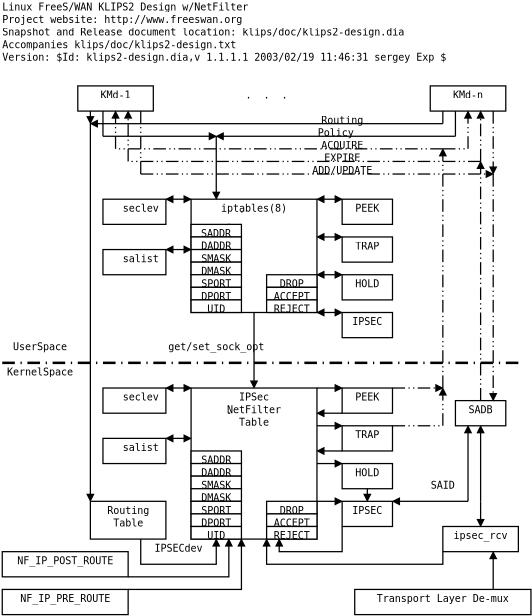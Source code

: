 <?xml version="1.0"?>
<diagram xmlns:dia="http://www.lysator.liu.se/~alla/dia/">
  <diagramdata>
    <attribute name="background">
      <color val="#ffffff"/>
    </attribute>
    <attribute name="paper">
      <composite type="paper">
        <attribute name="name">
          <string>#A4#</string>
        </attribute>
        <attribute name="tmargin">
          <real val="2.822"/>
        </attribute>
        <attribute name="bmargin">
          <real val="2.822"/>
        </attribute>
        <attribute name="lmargin">
          <real val="2.822"/>
        </attribute>
        <attribute name="rmargin">
          <real val="2.822"/>
        </attribute>
        <attribute name="is_portrait">
          <boolean val="false"/>
        </attribute>
        <attribute name="scaling">
          <real val="0.629"/>
        </attribute>
        <attribute name="fitto">
          <boolean val="true"/>
        </attribute>
        <attribute name="fitwidth">
          <int val="2"/>
        </attribute>
        <attribute name="fitheight">
          <int val="2"/>
        </attribute>
      </composite>
    </attribute>
  </diagramdata>
  <layer name="Background" visible="true">
    <object type="Standard - Box" version="0" id="O0">
      <attribute name="obj_pos">
        <point val="7,11"/>
      </attribute>
      <attribute name="obj_bb">
        <rectangle val="6.95,10.95;11.05,13.05"/>
      </attribute>
      <attribute name="elem_corner">
        <point val="7,11"/>
      </attribute>
      <attribute name="elem_width">
        <real val="4"/>
      </attribute>
      <attribute name="elem_height">
        <real val="2"/>
      </attribute>
      <attribute name="show_background">
        <boolean val="true"/>
      </attribute>
    </object>
    <object type="Standard - Box" version="0" id="O1">
      <attribute name="obj_pos">
        <point val="-5,2"/>
      </attribute>
      <attribute name="obj_bb">
        <rectangle val="-5.05,1.95;5.05,14.05"/>
      </attribute>
      <attribute name="elem_corner">
        <point val="-5,2"/>
      </attribute>
      <attribute name="elem_width">
        <real val="10"/>
      </attribute>
      <attribute name="elem_height">
        <real val="12"/>
      </attribute>
      <attribute name="show_background">
        <boolean val="true"/>
      </attribute>
    </object>
    <object type="Standard - Box" version="0" id="O2">
      <attribute name="obj_pos">
        <point val="-5,-13"/>
      </attribute>
      <attribute name="obj_bb">
        <rectangle val="-5.05,-13.05;5.05,-3.95"/>
      </attribute>
      <attribute name="elem_corner">
        <point val="-5,-13"/>
      </attribute>
      <attribute name="elem_width">
        <real val="10"/>
      </attribute>
      <attribute name="elem_height">
        <real val="9"/>
      </attribute>
      <attribute name="show_background">
        <boolean val="true"/>
      </attribute>
    </object>
    <object type="Standard - Box" version="0" id="O3">
      <attribute name="obj_pos">
        <point val="-2.05,-11"/>
      </attribute>
      <attribute name="obj_bb">
        <rectangle val="-2.1,-11.05;-1.85,-10.95"/>
      </attribute>
      <attribute name="elem_corner">
        <point val="-2.05,-11"/>
      </attribute>
      <attribute name="elem_width">
        <real val="0.15"/>
      </attribute>
      <attribute name="elem_height">
        <real val="8.882e-16"/>
      </attribute>
      <attribute name="show_background">
        <boolean val="true"/>
      </attribute>
    </object>
    <object type="Standard - Box" version="0" id="O4">
      <attribute name="obj_pos">
        <point val="-5,-11"/>
      </attribute>
      <attribute name="obj_bb">
        <rectangle val="-5.05,-11.05;-0.95,-9.95"/>
      </attribute>
      <attribute name="elem_corner">
        <point val="-5,-11"/>
      </attribute>
      <attribute name="elem_width">
        <real val="4"/>
      </attribute>
      <attribute name="elem_height">
        <real val="1"/>
      </attribute>
      <attribute name="show_background">
        <boolean val="true"/>
      </attribute>
    </object>
    <object type="Standard - Box" version="0" id="O5">
      <attribute name="obj_pos">
        <point val="-5,-10"/>
      </attribute>
      <attribute name="obj_bb">
        <rectangle val="-5.05,-10.05;-0.95,-8.95"/>
      </attribute>
      <attribute name="elem_corner">
        <point val="-5,-10"/>
      </attribute>
      <attribute name="elem_width">
        <real val="4"/>
      </attribute>
      <attribute name="elem_height">
        <real val="1"/>
      </attribute>
      <attribute name="show_background">
        <boolean val="true"/>
      </attribute>
    </object>
    <object type="Standard - Box" version="0" id="O6">
      <attribute name="obj_pos">
        <point val="-5,-9"/>
      </attribute>
      <attribute name="obj_bb">
        <rectangle val="-5.05,-9.05;-0.95,-7.95"/>
      </attribute>
      <attribute name="elem_corner">
        <point val="-5,-9"/>
      </attribute>
      <attribute name="elem_width">
        <real val="4"/>
      </attribute>
      <attribute name="elem_height">
        <real val="1"/>
      </attribute>
      <attribute name="show_background">
        <boolean val="true"/>
      </attribute>
    </object>
    <object type="Standard - Box" version="0" id="O7">
      <attribute name="obj_pos">
        <point val="-5,-8"/>
      </attribute>
      <attribute name="obj_bb">
        <rectangle val="-5.05,-8.05;-0.95,-6.95"/>
      </attribute>
      <attribute name="elem_corner">
        <point val="-5,-8"/>
      </attribute>
      <attribute name="elem_width">
        <real val="4"/>
      </attribute>
      <attribute name="elem_height">
        <real val="1"/>
      </attribute>
      <attribute name="show_background">
        <boolean val="true"/>
      </attribute>
    </object>
    <object type="Standard - Box" version="0" id="O8">
      <attribute name="obj_pos">
        <point val="-5,-7"/>
      </attribute>
      <attribute name="obj_bb">
        <rectangle val="-5.05,-7.05;-0.95,-5.95"/>
      </attribute>
      <attribute name="elem_corner">
        <point val="-5,-7"/>
      </attribute>
      <attribute name="elem_width">
        <real val="4"/>
      </attribute>
      <attribute name="elem_height">
        <real val="1"/>
      </attribute>
      <attribute name="show_background">
        <boolean val="true"/>
      </attribute>
    </object>
    <object type="Standard - Box" version="0" id="O9">
      <attribute name="obj_pos">
        <point val="-5,-6"/>
      </attribute>
      <attribute name="obj_bb">
        <rectangle val="-5.05,-6.05;-0.95,-4.95"/>
      </attribute>
      <attribute name="elem_corner">
        <point val="-5,-6"/>
      </attribute>
      <attribute name="elem_width">
        <real val="4"/>
      </attribute>
      <attribute name="elem_height">
        <real val="1"/>
      </attribute>
      <attribute name="show_background">
        <boolean val="true"/>
      </attribute>
    </object>
    <object type="Standard - Box" version="0" id="O10">
      <attribute name="obj_pos">
        <point val="-5,-5"/>
      </attribute>
      <attribute name="obj_bb">
        <rectangle val="-5.05,-5.05;-0.95,-3.95"/>
      </attribute>
      <attribute name="elem_corner">
        <point val="-5,-5"/>
      </attribute>
      <attribute name="elem_width">
        <real val="4"/>
      </attribute>
      <attribute name="elem_height">
        <real val="1"/>
      </attribute>
      <attribute name="show_background">
        <boolean val="true"/>
      </attribute>
    </object>
    <object type="Standard - Text" version="0" id="O11">
      <attribute name="obj_pos">
        <point val="-3,-10"/>
      </attribute>
      <attribute name="obj_bb">
        <rectangle val="-4.615,-10.743;-1.385,-9.743"/>
      </attribute>
      <attribute name="text">
        <composite type="text">
          <attribute name="string">
            <string>#SADDR#</string>
          </attribute>
          <attribute name="font">
            <font name="Courier"/>
          </attribute>
          <attribute name="height">
            <real val="1"/>
          </attribute>
          <attribute name="pos">
            <point val="-3,-10"/>
          </attribute>
          <attribute name="color">
            <color val="#000000"/>
          </attribute>
          <attribute name="alignment">
            <enum val="1"/>
          </attribute>
        </composite>
      </attribute>
      <connections>
        <connection handle="0" to="O4" connection="6"/>
      </connections>
    </object>
    <object type="Standard - Text" version="0" id="O12">
      <attribute name="obj_pos">
        <point val="-3,-9"/>
      </attribute>
      <attribute name="obj_bb">
        <rectangle val="-4.615,-9.743;-1.385,-8.743"/>
      </attribute>
      <attribute name="text">
        <composite type="text">
          <attribute name="string">
            <string>#DADDR#</string>
          </attribute>
          <attribute name="font">
            <font name="Courier"/>
          </attribute>
          <attribute name="height">
            <real val="1"/>
          </attribute>
          <attribute name="pos">
            <point val="-3,-9"/>
          </attribute>
          <attribute name="color">
            <color val="#000000"/>
          </attribute>
          <attribute name="alignment">
            <enum val="1"/>
          </attribute>
        </composite>
      </attribute>
      <connections>
        <connection handle="0" to="O5" connection="6"/>
      </connections>
    </object>
    <object type="Standard - Text" version="0" id="O13">
      <attribute name="obj_pos">
        <point val="-3,-8"/>
      </attribute>
      <attribute name="obj_bb">
        <rectangle val="-4.615,-8.743;-1.385,-7.743"/>
      </attribute>
      <attribute name="text">
        <composite type="text">
          <attribute name="string">
            <string>#SMASK#</string>
          </attribute>
          <attribute name="font">
            <font name="Courier"/>
          </attribute>
          <attribute name="height">
            <real val="1"/>
          </attribute>
          <attribute name="pos">
            <point val="-3,-8"/>
          </attribute>
          <attribute name="color">
            <color val="#000000"/>
          </attribute>
          <attribute name="alignment">
            <enum val="1"/>
          </attribute>
        </composite>
      </attribute>
      <connections>
        <connection handle="0" to="O6" connection="6"/>
      </connections>
    </object>
    <object type="Standard - Text" version="0" id="O14">
      <attribute name="obj_pos">
        <point val="-3,-7"/>
      </attribute>
      <attribute name="obj_bb">
        <rectangle val="-4.615,-7.743;-1.385,-6.743"/>
      </attribute>
      <attribute name="text">
        <composite type="text">
          <attribute name="string">
            <string>#DMASK#</string>
          </attribute>
          <attribute name="font">
            <font name="Courier"/>
          </attribute>
          <attribute name="height">
            <real val="1"/>
          </attribute>
          <attribute name="pos">
            <point val="-3,-7"/>
          </attribute>
          <attribute name="color">
            <color val="#000000"/>
          </attribute>
          <attribute name="alignment">
            <enum val="1"/>
          </attribute>
        </composite>
      </attribute>
      <connections>
        <connection handle="0" to="O7" connection="6"/>
      </connections>
    </object>
    <object type="Standard - Text" version="0" id="O15">
      <attribute name="obj_pos">
        <point val="-3,-6"/>
      </attribute>
      <attribute name="obj_bb">
        <rectangle val="-4.615,-6.743;-1.385,-5.743"/>
      </attribute>
      <attribute name="text">
        <composite type="text">
          <attribute name="string">
            <string>#SPORT#</string>
          </attribute>
          <attribute name="font">
            <font name="Courier"/>
          </attribute>
          <attribute name="height">
            <real val="1"/>
          </attribute>
          <attribute name="pos">
            <point val="-3,-6"/>
          </attribute>
          <attribute name="color">
            <color val="#000000"/>
          </attribute>
          <attribute name="alignment">
            <enum val="1"/>
          </attribute>
        </composite>
      </attribute>
      <connections>
        <connection handle="0" to="O8" connection="6"/>
      </connections>
    </object>
    <object type="Standard - Text" version="0" id="O16">
      <attribute name="obj_pos">
        <point val="-3,-5"/>
      </attribute>
      <attribute name="obj_bb">
        <rectangle val="-4.615,-5.743;-1.385,-4.743"/>
      </attribute>
      <attribute name="text">
        <composite type="text">
          <attribute name="string">
            <string>#DPORT#</string>
          </attribute>
          <attribute name="font">
            <font name="Courier"/>
          </attribute>
          <attribute name="height">
            <real val="1"/>
          </attribute>
          <attribute name="pos">
            <point val="-3,-5"/>
          </attribute>
          <attribute name="color">
            <color val="#000000"/>
          </attribute>
          <attribute name="alignment">
            <enum val="1"/>
          </attribute>
        </composite>
      </attribute>
      <connections>
        <connection handle="0" to="O9" connection="6"/>
      </connections>
    </object>
    <object type="Standard - Text" version="0" id="O17">
      <attribute name="obj_pos">
        <point val="-3,-4"/>
      </attribute>
      <attribute name="obj_bb">
        <rectangle val="-4.009,-4.743;-1.991,-3.743"/>
      </attribute>
      <attribute name="text">
        <composite type="text">
          <attribute name="string">
            <string>#UID#</string>
          </attribute>
          <attribute name="font">
            <font name="Courier"/>
          </attribute>
          <attribute name="height">
            <real val="1"/>
          </attribute>
          <attribute name="pos">
            <point val="-3,-4"/>
          </attribute>
          <attribute name="color">
            <color val="#000000"/>
          </attribute>
          <attribute name="alignment">
            <enum val="1"/>
          </attribute>
        </composite>
      </attribute>
      <connections>
        <connection handle="0" to="O10" connection="6"/>
      </connections>
    </object>
    <object type="Standard - Box" version="0" id="O18">
      <attribute name="obj_pos">
        <point val="8,18"/>
      </attribute>
      <attribute name="obj_bb">
        <rectangle val="7.95,17.95;22.05,20.05"/>
      </attribute>
      <attribute name="elem_corner">
        <point val="8,18"/>
      </attribute>
      <attribute name="elem_width">
        <real val="14"/>
      </attribute>
      <attribute name="elem_height">
        <real val="2"/>
      </attribute>
      <attribute name="show_background">
        <boolean val="true"/>
      </attribute>
    </object>
    <object type="Standard - Text" version="0" id="O19">
      <attribute name="obj_pos">
        <point val="-20,-26"/>
      </attribute>
      <attribute name="obj_bb">
        <rectangle val="-20,-26.743;20.802,-25.743"/>
      </attribute>
      <attribute name="text">
        <composite type="text">
          <attribute name="string">
            <string>#Snapshot and Release document location: klips/doc/klips2-design.dia#</string>
          </attribute>
          <attribute name="font">
            <font name="Courier"/>
          </attribute>
          <attribute name="height">
            <real val="1"/>
          </attribute>
          <attribute name="pos">
            <point val="-20,-26"/>
          </attribute>
          <attribute name="color">
            <color val="#000000"/>
          </attribute>
          <attribute name="alignment">
            <enum val="0"/>
          </attribute>
        </composite>
      </attribute>
    </object>
    <object type="Standard - Box" version="0" id="O20">
      <attribute name="obj_pos">
        <point val="7,8"/>
      </attribute>
      <attribute name="obj_bb">
        <rectangle val="6.95,7.95;11.05,10.05"/>
      </attribute>
      <attribute name="elem_corner">
        <point val="7,8"/>
      </attribute>
      <attribute name="elem_width">
        <real val="4"/>
      </attribute>
      <attribute name="elem_height">
        <real val="2"/>
      </attribute>
      <attribute name="show_background">
        <boolean val="true"/>
      </attribute>
    </object>
    <object type="Standard - Box" version="0" id="O21">
      <attribute name="obj_pos">
        <point val="-1.05,-12"/>
      </attribute>
      <attribute name="obj_bb">
        <rectangle val="-1.1,-12.05;-0.85,-11.95"/>
      </attribute>
      <attribute name="elem_corner">
        <point val="-1.05,-12"/>
      </attribute>
      <attribute name="elem_width">
        <real val="0.15"/>
      </attribute>
      <attribute name="elem_height">
        <real val="8.882e-16"/>
      </attribute>
      <attribute name="show_background">
        <boolean val="true"/>
      </attribute>
    </object>
    <object type="Standard - Text" version="0" id="O22">
      <attribute name="obj_pos">
        <point val="0,-12"/>
      </attribute>
      <attribute name="obj_bb">
        <rectangle val="-3.433,-12.743;3.433,-11.743"/>
      </attribute>
      <attribute name="text">
        <composite type="text">
          <attribute name="string">
            <string>#iptables(8)#</string>
          </attribute>
          <attribute name="font">
            <font name="Courier"/>
          </attribute>
          <attribute name="height">
            <real val="1"/>
          </attribute>
          <attribute name="pos">
            <point val="0,-12"/>
          </attribute>
          <attribute name="color">
            <color val="#000000"/>
          </attribute>
          <attribute name="alignment">
            <enum val="1"/>
          </attribute>
        </composite>
      </attribute>
    </object>
    <object type="Standard - Box" version="0" id="O23">
      <attribute name="obj_pos">
        <point val="1,-7"/>
      </attribute>
      <attribute name="obj_bb">
        <rectangle val="0.95,-7.05;5.05,-5.95"/>
      </attribute>
      <attribute name="elem_corner">
        <point val="1,-7"/>
      </attribute>
      <attribute name="elem_width">
        <real val="4"/>
      </attribute>
      <attribute name="elem_height">
        <real val="1"/>
      </attribute>
      <attribute name="show_background">
        <boolean val="true"/>
      </attribute>
    </object>
    <object type="Standard - Box" version="0" id="O24">
      <attribute name="obj_pos">
        <point val="1,-6"/>
      </attribute>
      <attribute name="obj_bb">
        <rectangle val="0.95,-6.05;5.05,-4.95"/>
      </attribute>
      <attribute name="elem_corner">
        <point val="1,-6"/>
      </attribute>
      <attribute name="elem_width">
        <real val="4"/>
      </attribute>
      <attribute name="elem_height">
        <real val="1"/>
      </attribute>
      <attribute name="show_background">
        <boolean val="true"/>
      </attribute>
    </object>
    <object type="Standard - Box" version="0" id="O25">
      <attribute name="obj_pos">
        <point val="1,-5"/>
      </attribute>
      <attribute name="obj_bb">
        <rectangle val="0.95,-5.05;5.05,-3.95"/>
      </attribute>
      <attribute name="elem_corner">
        <point val="1,-5"/>
      </attribute>
      <attribute name="elem_width">
        <real val="4"/>
      </attribute>
      <attribute name="elem_height">
        <real val="1"/>
      </attribute>
      <attribute name="show_background">
        <boolean val="true"/>
      </attribute>
    </object>
    <object type="Standard - Text" version="0" id="O26">
      <attribute name="obj_pos">
        <point val="3,-6"/>
      </attribute>
      <attribute name="obj_bb">
        <rectangle val="1.688,-6.743;4.312,-5.743"/>
      </attribute>
      <attribute name="text">
        <composite type="text">
          <attribute name="string">
            <string>#DROP#</string>
          </attribute>
          <attribute name="font">
            <font name="Courier"/>
          </attribute>
          <attribute name="height">
            <real val="1"/>
          </attribute>
          <attribute name="pos">
            <point val="3,-6"/>
          </attribute>
          <attribute name="color">
            <color val="#000000"/>
          </attribute>
          <attribute name="alignment">
            <enum val="1"/>
          </attribute>
        </composite>
      </attribute>
      <connections>
        <connection handle="0" to="O23" connection="6"/>
      </connections>
    </object>
    <object type="Standard - Text" version="0" id="O27">
      <attribute name="obj_pos">
        <point val="3,-5"/>
      </attribute>
      <attribute name="obj_bb">
        <rectangle val="1.082,-5.743;4.918,-4.743"/>
      </attribute>
      <attribute name="text">
        <composite type="text">
          <attribute name="string">
            <string>#ACCEPT#</string>
          </attribute>
          <attribute name="font">
            <font name="Courier"/>
          </attribute>
          <attribute name="height">
            <real val="1"/>
          </attribute>
          <attribute name="pos">
            <point val="3,-5"/>
          </attribute>
          <attribute name="color">
            <color val="#000000"/>
          </attribute>
          <attribute name="alignment">
            <enum val="1"/>
          </attribute>
        </composite>
      </attribute>
      <connections>
        <connection handle="0" to="O24" connection="6"/>
      </connections>
    </object>
    <object type="Standard - Text" version="0" id="O28">
      <attribute name="obj_pos">
        <point val="3,-4"/>
      </attribute>
      <attribute name="obj_bb">
        <rectangle val="1.082,-4.743;4.918,-3.743"/>
      </attribute>
      <attribute name="text">
        <composite type="text">
          <attribute name="string">
            <string>#REJECT#</string>
          </attribute>
          <attribute name="font">
            <font name="Courier"/>
          </attribute>
          <attribute name="height">
            <real val="1"/>
          </attribute>
          <attribute name="pos">
            <point val="3,-4"/>
          </attribute>
          <attribute name="color">
            <color val="#000000"/>
          </attribute>
          <attribute name="alignment">
            <enum val="1"/>
          </attribute>
        </composite>
      </attribute>
      <connections>
        <connection handle="0" to="O25" connection="6"/>
      </connections>
    </object>
    <object type="Standard - Box" version="0" id="O29">
      <attribute name="obj_pos">
        <point val="-2.05,4"/>
      </attribute>
      <attribute name="obj_bb">
        <rectangle val="-2.1,3.95;-1.85,4.05"/>
      </attribute>
      <attribute name="elem_corner">
        <point val="-2.05,4"/>
      </attribute>
      <attribute name="elem_width">
        <real val="0.15"/>
      </attribute>
      <attribute name="elem_height">
        <real val="8.882e-16"/>
      </attribute>
      <attribute name="show_background">
        <boolean val="true"/>
      </attribute>
    </object>
    <object type="Standard - Text" version="0" id="O30">
      <attribute name="obj_pos">
        <point val="0,3"/>
      </attribute>
      <attribute name="obj_bb">
        <rectangle val="-2.827,2.257;2.827,5.257"/>
      </attribute>
      <attribute name="text">
        <composite type="text">
          <attribute name="string">
            <string>#IPSec
NetFilter
Table#</string>
          </attribute>
          <attribute name="font">
            <font name="Courier"/>
          </attribute>
          <attribute name="height">
            <real val="1"/>
          </attribute>
          <attribute name="pos">
            <point val="0,3"/>
          </attribute>
          <attribute name="color">
            <color val="#000000"/>
          </attribute>
          <attribute name="alignment">
            <enum val="1"/>
          </attribute>
        </composite>
      </attribute>
    </object>
    <object type="Standard - Box" version="0" id="O31">
      <attribute name="obj_pos">
        <point val="-5,7"/>
      </attribute>
      <attribute name="obj_bb">
        <rectangle val="-5.05,6.95;-0.95,8.05"/>
      </attribute>
      <attribute name="elem_corner">
        <point val="-5,7"/>
      </attribute>
      <attribute name="elem_width">
        <real val="4"/>
      </attribute>
      <attribute name="elem_height">
        <real val="1"/>
      </attribute>
      <attribute name="show_background">
        <boolean val="true"/>
      </attribute>
    </object>
    <object type="Standard - Box" version="0" id="O32">
      <attribute name="obj_pos">
        <point val="-5,8"/>
      </attribute>
      <attribute name="obj_bb">
        <rectangle val="-5.05,7.95;-0.95,9.05"/>
      </attribute>
      <attribute name="elem_corner">
        <point val="-5,8"/>
      </attribute>
      <attribute name="elem_width">
        <real val="4"/>
      </attribute>
      <attribute name="elem_height">
        <real val="1"/>
      </attribute>
      <attribute name="show_background">
        <boolean val="true"/>
      </attribute>
    </object>
    <object type="Standard - Box" version="0" id="O33">
      <attribute name="obj_pos">
        <point val="-5,9"/>
      </attribute>
      <attribute name="obj_bb">
        <rectangle val="-5.05,8.95;-0.95,10.05"/>
      </attribute>
      <attribute name="elem_corner">
        <point val="-5,9"/>
      </attribute>
      <attribute name="elem_width">
        <real val="4"/>
      </attribute>
      <attribute name="elem_height">
        <real val="1"/>
      </attribute>
      <attribute name="show_background">
        <boolean val="true"/>
      </attribute>
    </object>
    <object type="Standard - Box" version="0" id="O34">
      <attribute name="obj_pos">
        <point val="-5,10"/>
      </attribute>
      <attribute name="obj_bb">
        <rectangle val="-5.05,9.95;-0.95,11.05"/>
      </attribute>
      <attribute name="elem_corner">
        <point val="-5,10"/>
      </attribute>
      <attribute name="elem_width">
        <real val="4"/>
      </attribute>
      <attribute name="elem_height">
        <real val="1"/>
      </attribute>
      <attribute name="show_background">
        <boolean val="true"/>
      </attribute>
    </object>
    <object type="Standard - Box" version="0" id="O35">
      <attribute name="obj_pos">
        <point val="-5,11"/>
      </attribute>
      <attribute name="obj_bb">
        <rectangle val="-5.05,10.95;-0.95,12.05"/>
      </attribute>
      <attribute name="elem_corner">
        <point val="-5,11"/>
      </attribute>
      <attribute name="elem_width">
        <real val="4"/>
      </attribute>
      <attribute name="elem_height">
        <real val="1"/>
      </attribute>
      <attribute name="show_background">
        <boolean val="true"/>
      </attribute>
    </object>
    <object type="Standard - Box" version="0" id="O36">
      <attribute name="obj_pos">
        <point val="-5,12"/>
      </attribute>
      <attribute name="obj_bb">
        <rectangle val="-5.05,11.95;-0.95,13.05"/>
      </attribute>
      <attribute name="elem_corner">
        <point val="-5,12"/>
      </attribute>
      <attribute name="elem_width">
        <real val="4"/>
      </attribute>
      <attribute name="elem_height">
        <real val="1"/>
      </attribute>
      <attribute name="show_background">
        <boolean val="true"/>
      </attribute>
    </object>
    <object type="Standard - Box" version="0" id="O37">
      <attribute name="obj_pos">
        <point val="-5,13"/>
      </attribute>
      <attribute name="obj_bb">
        <rectangle val="-5.05,12.95;-0.95,14.05"/>
      </attribute>
      <attribute name="elem_corner">
        <point val="-5,13"/>
      </attribute>
      <attribute name="elem_width">
        <real val="4"/>
      </attribute>
      <attribute name="elem_height">
        <real val="1"/>
      </attribute>
      <attribute name="show_background">
        <boolean val="true"/>
      </attribute>
    </object>
    <object type="Standard - Text" version="0" id="O38">
      <attribute name="obj_pos">
        <point val="-3,8"/>
      </attribute>
      <attribute name="obj_bb">
        <rectangle val="-4.615,7.257;-1.385,8.257"/>
      </attribute>
      <attribute name="text">
        <composite type="text">
          <attribute name="string">
            <string>#SADDR#</string>
          </attribute>
          <attribute name="font">
            <font name="Courier"/>
          </attribute>
          <attribute name="height">
            <real val="1"/>
          </attribute>
          <attribute name="pos">
            <point val="-3,8"/>
          </attribute>
          <attribute name="color">
            <color val="#000000"/>
          </attribute>
          <attribute name="alignment">
            <enum val="1"/>
          </attribute>
        </composite>
      </attribute>
      <connections>
        <connection handle="0" to="O31" connection="6"/>
      </connections>
    </object>
    <object type="Standard - Text" version="0" id="O39">
      <attribute name="obj_pos">
        <point val="-3,9"/>
      </attribute>
      <attribute name="obj_bb">
        <rectangle val="-4.615,8.257;-1.385,9.257"/>
      </attribute>
      <attribute name="text">
        <composite type="text">
          <attribute name="string">
            <string>#DADDR#</string>
          </attribute>
          <attribute name="font">
            <font name="Courier"/>
          </attribute>
          <attribute name="height">
            <real val="1"/>
          </attribute>
          <attribute name="pos">
            <point val="-3,9"/>
          </attribute>
          <attribute name="color">
            <color val="#000000"/>
          </attribute>
          <attribute name="alignment">
            <enum val="1"/>
          </attribute>
        </composite>
      </attribute>
      <connections>
        <connection handle="0" to="O32" connection="6"/>
      </connections>
    </object>
    <object type="Standard - Text" version="0" id="O40">
      <attribute name="obj_pos">
        <point val="-3,10"/>
      </attribute>
      <attribute name="obj_bb">
        <rectangle val="-4.615,9.257;-1.385,10.257"/>
      </attribute>
      <attribute name="text">
        <composite type="text">
          <attribute name="string">
            <string>#SMASK#</string>
          </attribute>
          <attribute name="font">
            <font name="Courier"/>
          </attribute>
          <attribute name="height">
            <real val="1"/>
          </attribute>
          <attribute name="pos">
            <point val="-3,10"/>
          </attribute>
          <attribute name="color">
            <color val="#000000"/>
          </attribute>
          <attribute name="alignment">
            <enum val="1"/>
          </attribute>
        </composite>
      </attribute>
      <connections>
        <connection handle="0" to="O33" connection="6"/>
      </connections>
    </object>
    <object type="Standard - Text" version="0" id="O41">
      <attribute name="obj_pos">
        <point val="-3,11"/>
      </attribute>
      <attribute name="obj_bb">
        <rectangle val="-4.615,10.257;-1.385,11.257"/>
      </attribute>
      <attribute name="text">
        <composite type="text">
          <attribute name="string">
            <string>#DMASK#</string>
          </attribute>
          <attribute name="font">
            <font name="Courier"/>
          </attribute>
          <attribute name="height">
            <real val="1"/>
          </attribute>
          <attribute name="pos">
            <point val="-3,11"/>
          </attribute>
          <attribute name="color">
            <color val="#000000"/>
          </attribute>
          <attribute name="alignment">
            <enum val="1"/>
          </attribute>
        </composite>
      </attribute>
      <connections>
        <connection handle="0" to="O34" connection="6"/>
      </connections>
    </object>
    <object type="Standard - Text" version="0" id="O42">
      <attribute name="obj_pos">
        <point val="-3,12"/>
      </attribute>
      <attribute name="obj_bb">
        <rectangle val="-4.615,11.257;-1.385,12.257"/>
      </attribute>
      <attribute name="text">
        <composite type="text">
          <attribute name="string">
            <string>#SPORT#</string>
          </attribute>
          <attribute name="font">
            <font name="Courier"/>
          </attribute>
          <attribute name="height">
            <real val="1"/>
          </attribute>
          <attribute name="pos">
            <point val="-3,12"/>
          </attribute>
          <attribute name="color">
            <color val="#000000"/>
          </attribute>
          <attribute name="alignment">
            <enum val="1"/>
          </attribute>
        </composite>
      </attribute>
      <connections>
        <connection handle="0" to="O35" connection="6"/>
      </connections>
    </object>
    <object type="Standard - Text" version="0" id="O43">
      <attribute name="obj_pos">
        <point val="-3,13"/>
      </attribute>
      <attribute name="obj_bb">
        <rectangle val="-4.615,12.257;-1.385,13.257"/>
      </attribute>
      <attribute name="text">
        <composite type="text">
          <attribute name="string">
            <string>#DPORT#</string>
          </attribute>
          <attribute name="font">
            <font name="Courier"/>
          </attribute>
          <attribute name="height">
            <real val="1"/>
          </attribute>
          <attribute name="pos">
            <point val="-3,13"/>
          </attribute>
          <attribute name="color">
            <color val="#000000"/>
          </attribute>
          <attribute name="alignment">
            <enum val="1"/>
          </attribute>
        </composite>
      </attribute>
      <connections>
        <connection handle="0" to="O36" connection="6"/>
      </connections>
    </object>
    <object type="Standard - Text" version="0" id="O44">
      <attribute name="obj_pos">
        <point val="-3,14"/>
      </attribute>
      <attribute name="obj_bb">
        <rectangle val="-4.009,13.257;-1.991,14.257"/>
      </attribute>
      <attribute name="text">
        <composite type="text">
          <attribute name="string">
            <string>#UID#</string>
          </attribute>
          <attribute name="font">
            <font name="Courier"/>
          </attribute>
          <attribute name="height">
            <real val="1"/>
          </attribute>
          <attribute name="pos">
            <point val="-3,14"/>
          </attribute>
          <attribute name="color">
            <color val="#000000"/>
          </attribute>
          <attribute name="alignment">
            <enum val="1"/>
          </attribute>
        </composite>
      </attribute>
      <connections>
        <connection handle="0" to="O37" connection="6"/>
      </connections>
    </object>
    <object type="Standard - Box" version="0" id="O45">
      <attribute name="obj_pos">
        <point val="1,11"/>
      </attribute>
      <attribute name="obj_bb">
        <rectangle val="0.95,10.95;5.05,12.05"/>
      </attribute>
      <attribute name="elem_corner">
        <point val="1,11"/>
      </attribute>
      <attribute name="elem_width">
        <real val="4"/>
      </attribute>
      <attribute name="elem_height">
        <real val="1"/>
      </attribute>
      <attribute name="show_background">
        <boolean val="true"/>
      </attribute>
    </object>
    <object type="Standard - Box" version="0" id="O46">
      <attribute name="obj_pos">
        <point val="1,12"/>
      </attribute>
      <attribute name="obj_bb">
        <rectangle val="0.95,11.95;5.05,13.05"/>
      </attribute>
      <attribute name="elem_corner">
        <point val="1,12"/>
      </attribute>
      <attribute name="elem_width">
        <real val="4"/>
      </attribute>
      <attribute name="elem_height">
        <real val="1"/>
      </attribute>
      <attribute name="show_background">
        <boolean val="true"/>
      </attribute>
    </object>
    <object type="Standard - Box" version="0" id="O47">
      <attribute name="obj_pos">
        <point val="1,13"/>
      </attribute>
      <attribute name="obj_bb">
        <rectangle val="0.95,12.95;5.05,14.05"/>
      </attribute>
      <attribute name="elem_corner">
        <point val="1,13"/>
      </attribute>
      <attribute name="elem_width">
        <real val="4"/>
      </attribute>
      <attribute name="elem_height">
        <real val="1"/>
      </attribute>
      <attribute name="show_background">
        <boolean val="true"/>
      </attribute>
    </object>
    <object type="Standard - Text" version="0" id="O48">
      <attribute name="obj_pos">
        <point val="3,12"/>
      </attribute>
      <attribute name="obj_bb">
        <rectangle val="1.688,11.257;4.312,12.257"/>
      </attribute>
      <attribute name="text">
        <composite type="text">
          <attribute name="string">
            <string>#DROP#</string>
          </attribute>
          <attribute name="font">
            <font name="Courier"/>
          </attribute>
          <attribute name="height">
            <real val="1"/>
          </attribute>
          <attribute name="pos">
            <point val="3,12"/>
          </attribute>
          <attribute name="color">
            <color val="#000000"/>
          </attribute>
          <attribute name="alignment">
            <enum val="1"/>
          </attribute>
        </composite>
      </attribute>
      <connections>
        <connection handle="0" to="O45" connection="6"/>
      </connections>
    </object>
    <object type="Standard - Text" version="0" id="O49">
      <attribute name="obj_pos">
        <point val="3,13"/>
      </attribute>
      <attribute name="obj_bb">
        <rectangle val="1.082,12.257;4.918,13.257"/>
      </attribute>
      <attribute name="text">
        <composite type="text">
          <attribute name="string">
            <string>#ACCEPT#</string>
          </attribute>
          <attribute name="font">
            <font name="Courier"/>
          </attribute>
          <attribute name="height">
            <real val="1"/>
          </attribute>
          <attribute name="pos">
            <point val="3,13"/>
          </attribute>
          <attribute name="color">
            <color val="#000000"/>
          </attribute>
          <attribute name="alignment">
            <enum val="1"/>
          </attribute>
        </composite>
      </attribute>
      <connections>
        <connection handle="0" to="O46" connection="6"/>
      </connections>
    </object>
    <object type="Standard - Text" version="0" id="O50">
      <attribute name="obj_pos">
        <point val="3,14"/>
      </attribute>
      <attribute name="obj_bb">
        <rectangle val="1.082,13.257;4.918,14.257"/>
      </attribute>
      <attribute name="text">
        <composite type="text">
          <attribute name="string">
            <string>#REJECT#</string>
          </attribute>
          <attribute name="font">
            <font name="Courier"/>
          </attribute>
          <attribute name="height">
            <real val="1"/>
          </attribute>
          <attribute name="pos">
            <point val="3,14"/>
          </attribute>
          <attribute name="color">
            <color val="#000000"/>
          </attribute>
          <attribute name="alignment">
            <enum val="1"/>
          </attribute>
        </composite>
      </attribute>
      <connections>
        <connection handle="0" to="O47" connection="6"/>
      </connections>
    </object>
    <object type="Standard - Box" version="0" id="O51">
      <attribute name="obj_pos">
        <point val="7,-4"/>
      </attribute>
      <attribute name="obj_bb">
        <rectangle val="6.95,-4.05;11.05,-1.95"/>
      </attribute>
      <attribute name="elem_corner">
        <point val="7,-4"/>
      </attribute>
      <attribute name="elem_width">
        <real val="4"/>
      </attribute>
      <attribute name="elem_height">
        <real val="2"/>
      </attribute>
      <attribute name="show_background">
        <boolean val="true"/>
      </attribute>
    </object>
    <object type="Standard - Text" version="0" id="O52">
      <attribute name="obj_pos">
        <point val="9,-3"/>
      </attribute>
      <attribute name="obj_bb">
        <rectangle val="7.385,-3.743;10.615,-2.743"/>
      </attribute>
      <attribute name="text">
        <composite type="text">
          <attribute name="string">
            <string>#IPSEC#</string>
          </attribute>
          <attribute name="font">
            <font name="Courier"/>
          </attribute>
          <attribute name="height">
            <real val="1"/>
          </attribute>
          <attribute name="pos">
            <point val="9,-3"/>
          </attribute>
          <attribute name="color">
            <color val="#000000"/>
          </attribute>
          <attribute name="alignment">
            <enum val="1"/>
          </attribute>
        </composite>
      </attribute>
    </object>
    <object type="Standard - Box" version="0" id="O53">
      <attribute name="obj_pos">
        <point val="7,5"/>
      </attribute>
      <attribute name="obj_bb">
        <rectangle val="6.95,4.95;11.05,7.05"/>
      </attribute>
      <attribute name="elem_corner">
        <point val="7,5"/>
      </attribute>
      <attribute name="elem_width">
        <real val="4"/>
      </attribute>
      <attribute name="elem_height">
        <real val="2"/>
      </attribute>
      <attribute name="show_background">
        <boolean val="true"/>
      </attribute>
    </object>
    <object type="Standard - Text" version="0" id="O54">
      <attribute name="obj_pos">
        <point val="9,6"/>
      </attribute>
      <attribute name="obj_bb">
        <rectangle val="7.688,5.257;10.312,6.257"/>
      </attribute>
      <attribute name="text">
        <composite type="text">
          <attribute name="string">
            <string>#TRAP#</string>
          </attribute>
          <attribute name="font">
            <font name="Courier"/>
          </attribute>
          <attribute name="height">
            <real val="1"/>
          </attribute>
          <attribute name="pos">
            <point val="9,6"/>
          </attribute>
          <attribute name="color">
            <color val="#000000"/>
          </attribute>
          <attribute name="alignment">
            <enum val="1"/>
          </attribute>
        </composite>
      </attribute>
    </object>
    <object type="Standard - Text" version="0" id="O55">
      <attribute name="obj_pos">
        <point val="9,12"/>
      </attribute>
      <attribute name="obj_bb">
        <rectangle val="7.385,11.257;10.615,12.257"/>
      </attribute>
      <attribute name="text">
        <composite type="text">
          <attribute name="string">
            <string>#IPSEC#</string>
          </attribute>
          <attribute name="font">
            <font name="Courier"/>
          </attribute>
          <attribute name="height">
            <real val="1"/>
          </attribute>
          <attribute name="pos">
            <point val="9,12"/>
          </attribute>
          <attribute name="color">
            <color val="#000000"/>
          </attribute>
          <attribute name="alignment">
            <enum val="1"/>
          </attribute>
        </composite>
      </attribute>
    </object>
    <object type="Standard - Text" version="0" id="O56">
      <attribute name="obj_pos">
        <point val="9,9"/>
      </attribute>
      <attribute name="obj_bb">
        <rectangle val="7.688,8.257;10.312,9.257"/>
      </attribute>
      <attribute name="text">
        <composite type="text">
          <attribute name="string">
            <string>#HOLD#</string>
          </attribute>
          <attribute name="font">
            <font name="Courier"/>
          </attribute>
          <attribute name="height">
            <real val="1"/>
          </attribute>
          <attribute name="pos">
            <point val="9,9"/>
          </attribute>
          <attribute name="color">
            <color val="#000000"/>
          </attribute>
          <attribute name="alignment">
            <enum val="1"/>
          </attribute>
        </composite>
      </attribute>
    </object>
    <object type="Standard - Box" version="0" id="O57">
      <attribute name="obj_pos">
        <point val="-12,2"/>
      </attribute>
      <attribute name="obj_bb">
        <rectangle val="-12.05,1.95;-6.95,4.05"/>
      </attribute>
      <attribute name="elem_corner">
        <point val="-12,2"/>
      </attribute>
      <attribute name="elem_width">
        <real val="5"/>
      </attribute>
      <attribute name="elem_height">
        <real val="2"/>
      </attribute>
      <attribute name="show_background">
        <boolean val="true"/>
      </attribute>
    </object>
    <object type="Standard - Text" version="0" id="O58">
      <attribute name="obj_pos">
        <point val="-9,3"/>
      </attribute>
      <attribute name="obj_bb">
        <rectangle val="-10.918,2.257;-7.082,3.257"/>
      </attribute>
      <attribute name="text">
        <composite type="text">
          <attribute name="string">
            <string>#seclev#</string>
          </attribute>
          <attribute name="font">
            <font name="Courier"/>
          </attribute>
          <attribute name="height">
            <real val="1"/>
          </attribute>
          <attribute name="pos">
            <point val="-9,3"/>
          </attribute>
          <attribute name="color">
            <color val="#000000"/>
          </attribute>
          <attribute name="alignment">
            <enum val="1"/>
          </attribute>
        </composite>
      </attribute>
    </object>
    <object type="Standard - Box" version="0" id="O59">
      <attribute name="obj_pos">
        <point val="16,3"/>
      </attribute>
      <attribute name="obj_bb">
        <rectangle val="15.95,2.95;20.05,5.05"/>
      </attribute>
      <attribute name="elem_corner">
        <point val="16,3"/>
      </attribute>
      <attribute name="elem_width">
        <real val="4"/>
      </attribute>
      <attribute name="elem_height">
        <real val="2"/>
      </attribute>
      <attribute name="show_background">
        <boolean val="true"/>
      </attribute>
    </object>
    <object type="Standard - Text" version="0" id="O60">
      <attribute name="obj_pos">
        <point val="18,4"/>
      </attribute>
      <attribute name="obj_bb">
        <rectangle val="16.688,3.257;19.312,4.257"/>
      </attribute>
      <attribute name="text">
        <composite type="text">
          <attribute name="string">
            <string>#SADB#</string>
          </attribute>
          <attribute name="font">
            <font name="Courier"/>
          </attribute>
          <attribute name="height">
            <real val="1"/>
          </attribute>
          <attribute name="pos">
            <point val="18,4"/>
          </attribute>
          <attribute name="color">
            <color val="#000000"/>
          </attribute>
          <attribute name="alignment">
            <enum val="1"/>
          </attribute>
        </composite>
      </attribute>
    </object>
    <object type="Standard - Box" version="0" id="O61">
      <attribute name="obj_pos">
        <point val="-13,11"/>
      </attribute>
      <attribute name="obj_bb">
        <rectangle val="-13.05,10.95;-6.95,14.05"/>
      </attribute>
      <attribute name="elem_corner">
        <point val="-13,11"/>
      </attribute>
      <attribute name="elem_width">
        <real val="6"/>
      </attribute>
      <attribute name="elem_height">
        <real val="3"/>
      </attribute>
      <attribute name="show_background">
        <boolean val="true"/>
      </attribute>
    </object>
    <object type="Standard - Text" version="0" id="O62">
      <attribute name="obj_pos">
        <point val="-10,12"/>
      </attribute>
      <attribute name="obj_bb">
        <rectangle val="-12.221,11.257;-7.779,13.257"/>
      </attribute>
      <attribute name="text">
        <composite type="text">
          <attribute name="string">
            <string>#Routing
Table#</string>
          </attribute>
          <attribute name="font">
            <font name="Courier"/>
          </attribute>
          <attribute name="height">
            <real val="1"/>
          </attribute>
          <attribute name="pos">
            <point val="-10,12"/>
          </attribute>
          <attribute name="color">
            <color val="#000000"/>
          </attribute>
          <attribute name="alignment">
            <enum val="1"/>
          </attribute>
        </composite>
      </attribute>
    </object>
    <object type="Standard - Line" version="0" id="O63">
      <attribute name="obj_pos">
        <point val="-20,0"/>
      </attribute>
      <attribute name="obj_bb">
        <rectangle val="-20.1,-0.1;21.1,0.1"/>
      </attribute>
      <attribute name="conn_endpoints">
        <point val="-20,0"/>
        <point val="21,0"/>
      </attribute>
      <attribute name="numcp">
        <int val="1"/>
      </attribute>
      <attribute name="line_width">
        <real val="0.2"/>
      </attribute>
      <attribute name="line_style">
        <enum val="2"/>
      </attribute>
    </object>
    <object type="Standard - Text" version="0" id="O64">
      <attribute name="obj_pos">
        <point val="-17,-1"/>
      </attribute>
      <attribute name="obj_bb">
        <rectangle val="-19.827,-1.743;-14.173,-0.743"/>
      </attribute>
      <attribute name="text">
        <composite type="text">
          <attribute name="string">
            <string>#UserSpace#</string>
          </attribute>
          <attribute name="font">
            <font name="Courier"/>
          </attribute>
          <attribute name="height">
            <real val="1"/>
          </attribute>
          <attribute name="pos">
            <point val="-17,-1"/>
          </attribute>
          <attribute name="color">
            <color val="#000000"/>
          </attribute>
          <attribute name="alignment">
            <enum val="1"/>
          </attribute>
        </composite>
      </attribute>
    </object>
    <object type="Standard - Text" version="0" id="O65">
      <attribute name="obj_pos">
        <point val="-17,1"/>
      </attribute>
      <attribute name="obj_bb">
        <rectangle val="-20.433,0.257;-13.567,1.257"/>
      </attribute>
      <attribute name="text">
        <composite type="text">
          <attribute name="string">
            <string>#KernelSpace#</string>
          </attribute>
          <attribute name="font">
            <font name="Courier"/>
          </attribute>
          <attribute name="height">
            <real val="1"/>
          </attribute>
          <attribute name="pos">
            <point val="-17,1"/>
          </attribute>
          <attribute name="color">
            <color val="#000000"/>
          </attribute>
          <attribute name="alignment">
            <enum val="1"/>
          </attribute>
        </composite>
      </attribute>
    </object>
    <object type="Standard - Text" version="0" id="O66">
      <attribute name="obj_pos">
        <point val="-3,-1"/>
      </attribute>
      <attribute name="obj_bb">
        <rectangle val="-7.948,-1.743;1.948,-0.743"/>
      </attribute>
      <attribute name="text">
        <composite type="text">
          <attribute name="string">
            <string>#get/set_sock_opt#</string>
          </attribute>
          <attribute name="font">
            <font name="Courier"/>
          </attribute>
          <attribute name="height">
            <real val="1"/>
          </attribute>
          <attribute name="pos">
            <point val="-3,-1"/>
          </attribute>
          <attribute name="color">
            <color val="#000000"/>
          </attribute>
          <attribute name="alignment">
            <enum val="1"/>
          </attribute>
        </composite>
      </attribute>
    </object>
    <object type="Standard - Line" version="0" id="O67">
      <attribute name="obj_pos">
        <point val="0,-4"/>
      </attribute>
      <attribute name="obj_bb">
        <rectangle val="-0.85,-4.85;0.85,2.85"/>
      </attribute>
      <attribute name="conn_endpoints">
        <point val="0,-4"/>
        <point val="0,2"/>
      </attribute>
      <attribute name="numcp">
        <int val="1"/>
      </attribute>
      <attribute name="end_arrow">
        <enum val="3"/>
      </attribute>
      <attribute name="end_arrow_length">
        <real val="0.5"/>
      </attribute>
      <attribute name="end_arrow_width">
        <real val="0.5"/>
      </attribute>
      <connections>
        <connection handle="0" to="O2" connection="6"/>
        <connection handle="1" to="O1" connection="1"/>
      </connections>
    </object>
    <object type="Standard - Line" version="0" id="O68">
      <attribute name="obj_pos">
        <point val="5,5"/>
      </attribute>
      <attribute name="obj_bb">
        <rectangle val="4.15,4.15;7.85,5.85"/>
      </attribute>
      <attribute name="conn_endpoints">
        <point val="5,5"/>
        <point val="7,5"/>
      </attribute>
      <attribute name="numcp">
        <int val="1"/>
      </attribute>
      <attribute name="end_arrow">
        <enum val="3"/>
      </attribute>
      <attribute name="end_arrow_length">
        <real val="0.5"/>
      </attribute>
      <attribute name="end_arrow_width">
        <real val="0.5"/>
      </attribute>
      <connections>
        <connection handle="1" to="O53" connection="0"/>
      </connections>
    </object>
    <object type="Standard - Line" version="0" id="O69">
      <attribute name="obj_pos">
        <point val="5,8"/>
      </attribute>
      <attribute name="obj_bb">
        <rectangle val="4.15,7.15;7.85,8.85"/>
      </attribute>
      <attribute name="conn_endpoints">
        <point val="5,8"/>
        <point val="7,8"/>
      </attribute>
      <attribute name="numcp">
        <int val="1"/>
      </attribute>
      <attribute name="end_arrow">
        <enum val="3"/>
      </attribute>
      <attribute name="end_arrow_length">
        <real val="0.5"/>
      </attribute>
      <attribute name="end_arrow_width">
        <real val="0.5"/>
      </attribute>
      <connections>
        <connection handle="0" to="O1" connection="4"/>
        <connection handle="1" to="O20" connection="0"/>
      </connections>
    </object>
    <object type="Standard - Line" version="0" id="O70">
      <attribute name="obj_pos">
        <point val="5,11"/>
      </attribute>
      <attribute name="obj_bb">
        <rectangle val="4.15,10.15;7.85,11.85"/>
      </attribute>
      <attribute name="conn_endpoints">
        <point val="5,11"/>
        <point val="7,11"/>
      </attribute>
      <attribute name="numcp">
        <int val="1"/>
      </attribute>
      <attribute name="end_arrow">
        <enum val="3"/>
      </attribute>
      <attribute name="end_arrow_length">
        <real val="0.5"/>
      </attribute>
      <attribute name="end_arrow_width">
        <real val="0.5"/>
      </attribute>
      <connections>
        <connection handle="0" to="O45" connection="2"/>
        <connection handle="1" to="O0" connection="0"/>
      </connections>
    </object>
    <object type="Standard - Line" version="0" id="O71">
      <attribute name="obj_pos">
        <point val="5,-4"/>
      </attribute>
      <attribute name="obj_bb">
        <rectangle val="4.45,-4.55;7.55,-3.45"/>
      </attribute>
      <attribute name="conn_endpoints">
        <point val="5,-4"/>
        <point val="7,-4"/>
      </attribute>
      <attribute name="numcp">
        <int val="1"/>
      </attribute>
      <attribute name="start_arrow">
        <enum val="3"/>
      </attribute>
      <attribute name="start_arrow_length">
        <real val="0.5"/>
      </attribute>
      <attribute name="start_arrow_width">
        <real val="0.5"/>
      </attribute>
      <attribute name="end_arrow">
        <enum val="3"/>
      </attribute>
      <attribute name="end_arrow_length">
        <real val="0.5"/>
      </attribute>
      <attribute name="end_arrow_width">
        <real val="0.5"/>
      </attribute>
      <connections>
        <connection handle="0" to="O2" connection="7"/>
        <connection handle="1" to="O51" connection="0"/>
      </connections>
    </object>
    <object type="Standard - ZigZagLine" version="0" id="O72">
      <attribute name="obj_pos">
        <point val="-9,14"/>
      </attribute>
      <attribute name="obj_bb">
        <rectangle val="-9.85,13.15;-2.15,16.85"/>
      </attribute>
      <attribute name="orth_points">
        <point val="-9,14"/>
        <point val="-9,16"/>
        <point val="-3,16"/>
        <point val="-3,14"/>
      </attribute>
      <attribute name="orth_orient">
        <enum val="1"/>
        <enum val="0"/>
        <enum val="1"/>
      </attribute>
      <attribute name="end_arrow">
        <enum val="3"/>
      </attribute>
      <attribute name="end_arrow_length">
        <real val="0.5"/>
      </attribute>
      <attribute name="end_arrow_width">
        <real val="0.5"/>
      </attribute>
      <connections>
        <connection handle="1" to="O37" connection="6"/>
      </connections>
    </object>
    <object type="Standard - Box" version="0" id="O73">
      <attribute name="obj_pos">
        <point val="-14,-22"/>
      </attribute>
      <attribute name="obj_bb">
        <rectangle val="-14.05,-22.05;-7.95,-19.95"/>
      </attribute>
      <attribute name="elem_corner">
        <point val="-14,-22"/>
      </attribute>
      <attribute name="elem_width">
        <real val="6"/>
      </attribute>
      <attribute name="elem_height">
        <real val="2"/>
      </attribute>
      <attribute name="show_background">
        <boolean val="true"/>
      </attribute>
    </object>
    <object type="Standard - Text" version="0" id="O74">
      <attribute name="obj_pos">
        <point val="-11,-21"/>
      </attribute>
      <attribute name="obj_bb">
        <rectangle val="-12.615,-21.743;-9.385,-20.743"/>
      </attribute>
      <attribute name="text">
        <composite type="text">
          <attribute name="string">
            <string>#KMd-1#</string>
          </attribute>
          <attribute name="font">
            <font name="Courier"/>
          </attribute>
          <attribute name="height">
            <real val="1"/>
          </attribute>
          <attribute name="pos">
            <point val="-11,-21"/>
          </attribute>
          <attribute name="color">
            <color val="#000000"/>
          </attribute>
          <attribute name="alignment">
            <enum val="1"/>
          </attribute>
        </composite>
      </attribute>
    </object>
    <object type="Standard - Box" version="0" id="O75">
      <attribute name="obj_pos">
        <point val="14,-22"/>
      </attribute>
      <attribute name="obj_bb">
        <rectangle val="13.95,-22.05;20.05,-19.95"/>
      </attribute>
      <attribute name="elem_corner">
        <point val="14,-22"/>
      </attribute>
      <attribute name="elem_width">
        <real val="6"/>
      </attribute>
      <attribute name="elem_height">
        <real val="2"/>
      </attribute>
      <attribute name="show_background">
        <boolean val="true"/>
      </attribute>
    </object>
    <object type="Standard - Text" version="0" id="O76">
      <attribute name="obj_pos">
        <point val="17,-21"/>
      </attribute>
      <attribute name="obj_bb">
        <rectangle val="15.385,-21.743;18.615,-20.743"/>
      </attribute>
      <attribute name="text">
        <composite type="text">
          <attribute name="string">
            <string>#KMd-n#</string>
          </attribute>
          <attribute name="font">
            <font name="Courier"/>
          </attribute>
          <attribute name="height">
            <real val="1"/>
          </attribute>
          <attribute name="pos">
            <point val="17,-21"/>
          </attribute>
          <attribute name="color">
            <color val="#000000"/>
          </attribute>
          <attribute name="alignment">
            <enum val="1"/>
          </attribute>
        </composite>
      </attribute>
    </object>
    <object type="Standard - PolyLine" version="0" id="O77">
      <attribute name="obj_pos">
        <point val="-13,-19"/>
      </attribute>
      <attribute name="obj_bb">
        <rectangle val="-13.85,-19.85;-12.15,11.85"/>
      </attribute>
      <attribute name="poly_points">
        <point val="-13,-19"/>
        <point val="-13,11"/>
      </attribute>
      <attribute name="end_arrow">
        <enum val="3"/>
      </attribute>
      <attribute name="end_arrow_length">
        <real val="0.5"/>
      </attribute>
      <attribute name="end_arrow_width">
        <real val="0.5"/>
      </attribute>
    </object>
    <object type="Standard - PolyLine" version="0" id="O78">
      <attribute name="obj_pos">
        <point val="15,-20"/>
      </attribute>
      <attribute name="obj_bb">
        <rectangle val="14.95,-20.05;15.05,-18.95"/>
      </attribute>
      <attribute name="poly_points">
        <point val="15,-20"/>
        <point val="15,-19"/>
      </attribute>
    </object>
    <object type="Standard - PolyLine" version="0" id="O79">
      <attribute name="obj_pos">
        <point val="15,-19"/>
      </attribute>
      <attribute name="obj_bb">
        <rectangle val="-13.85,-19.85;15.85,-18.15"/>
      </attribute>
      <attribute name="poly_points">
        <point val="15,-19"/>
        <point val="-13,-19"/>
      </attribute>
      <attribute name="end_arrow">
        <enum val="3"/>
      </attribute>
      <attribute name="end_arrow_length">
        <real val="0.5"/>
      </attribute>
      <attribute name="end_arrow_width">
        <real val="0.5"/>
      </attribute>
    </object>
    <object type="Standard - PolyLine" version="0" id="O80">
      <attribute name="obj_pos">
        <point val="-9,-20"/>
      </attribute>
      <attribute name="obj_bb">
        <rectangle val="-9.05,-20.05;-8.95,-14.95"/>
      </attribute>
      <attribute name="poly_points">
        <point val="-9,-20"/>
        <point val="-9,-15"/>
      </attribute>
      <attribute name="line_style">
        <enum val="3"/>
      </attribute>
    </object>
    <object type="Standard - PolyLine" version="0" id="O81">
      <attribute name="obj_pos">
        <point val="-9,-15"/>
      </attribute>
      <attribute name="obj_bb">
        <rectangle val="-9.85,-15.85;19.85,-14.15"/>
      </attribute>
      <attribute name="poly_points">
        <point val="-9,-15"/>
        <point val="19,-15"/>
      </attribute>
      <attribute name="line_style">
        <enum val="3"/>
      </attribute>
      <attribute name="end_arrow">
        <enum val="3"/>
      </attribute>
      <attribute name="end_arrow_length">
        <real val="0.5"/>
      </attribute>
      <attribute name="end_arrow_width">
        <real val="0.5"/>
      </attribute>
    </object>
    <object type="Standard - PolyLine" version="0" id="O82">
      <attribute name="obj_pos">
        <point val="19,-15"/>
      </attribute>
      <attribute name="obj_bb">
        <rectangle val="18.15,-15.85;19.85,3.85"/>
      </attribute>
      <attribute name="poly_points">
        <point val="19,-15"/>
        <point val="19,3"/>
      </attribute>
      <attribute name="line_style">
        <enum val="3"/>
      </attribute>
      <attribute name="end_arrow">
        <enum val="3"/>
      </attribute>
      <attribute name="end_arrow_length">
        <real val="0.5"/>
      </attribute>
      <attribute name="end_arrow_width">
        <real val="0.5"/>
      </attribute>
    </object>
    <object type="Standard - PolyLine" version="0" id="O83">
      <attribute name="obj_pos">
        <point val="19,-20"/>
      </attribute>
      <attribute name="obj_bb">
        <rectangle val="18.15,-20.85;19.85,-14.15"/>
      </attribute>
      <attribute name="poly_points">
        <point val="19,-20"/>
        <point val="19,-15"/>
      </attribute>
      <attribute name="line_style">
        <enum val="3"/>
      </attribute>
      <attribute name="end_arrow">
        <enum val="3"/>
      </attribute>
      <attribute name="end_arrow_length">
        <real val="0.5"/>
      </attribute>
      <attribute name="end_arrow_width">
        <real val="0.5"/>
      </attribute>
    </object>
    <object type="Standard - PolyLine" version="0" id="O84">
      <attribute name="obj_pos">
        <point val="18,3"/>
      </attribute>
      <attribute name="obj_bb">
        <rectangle val="17.15,-16.85;18.85,3.85"/>
      </attribute>
      <attribute name="poly_points">
        <point val="18,3"/>
        <point val="18,-16"/>
      </attribute>
      <attribute name="line_style">
        <enum val="3"/>
      </attribute>
      <attribute name="end_arrow">
        <enum val="3"/>
      </attribute>
      <attribute name="end_arrow_length">
        <real val="0.5"/>
      </attribute>
      <attribute name="end_arrow_width">
        <real val="0.5"/>
      </attribute>
      <connections>
        <connection handle="0" to="O59" connection="1"/>
      </connections>
    </object>
    <object type="Standard - PolyLine" version="0" id="O85">
      <attribute name="obj_pos">
        <point val="18,-16"/>
      </attribute>
      <attribute name="obj_bb">
        <rectangle val="17.15,-20.85;18.85,-15.15"/>
      </attribute>
      <attribute name="poly_points">
        <point val="18,-16"/>
        <point val="18,-20"/>
      </attribute>
      <attribute name="line_style">
        <enum val="3"/>
      </attribute>
      <attribute name="end_arrow">
        <enum val="3"/>
      </attribute>
      <attribute name="end_arrow_length">
        <real val="0.5"/>
      </attribute>
      <attribute name="end_arrow_width">
        <real val="0.5"/>
      </attribute>
    </object>
    <object type="Standard - PolyLine" version="0" id="O86">
      <attribute name="obj_pos">
        <point val="18,-16"/>
      </attribute>
      <attribute name="obj_bb">
        <rectangle val="-10.05,-16.05;18.05,-15.95"/>
      </attribute>
      <attribute name="poly_points">
        <point val="18,-16"/>
        <point val="-10,-16"/>
      </attribute>
      <attribute name="line_style">
        <enum val="3"/>
      </attribute>
    </object>
    <object type="Standard - PolyLine" version="0" id="O87">
      <attribute name="obj_pos">
        <point val="-10,-16"/>
      </attribute>
      <attribute name="obj_bb">
        <rectangle val="-10.85,-20.85;-9.15,-15.15"/>
      </attribute>
      <attribute name="poly_points">
        <point val="-10,-16"/>
        <point val="-10,-20"/>
      </attribute>
      <attribute name="line_style">
        <enum val="3"/>
      </attribute>
      <attribute name="end_arrow">
        <enum val="3"/>
      </attribute>
      <attribute name="end_arrow_length">
        <real val="0.5"/>
      </attribute>
      <attribute name="end_arrow_width">
        <real val="0.5"/>
      </attribute>
    </object>
    <object type="Standard - PolyLine" version="0" id="O88">
      <attribute name="obj_pos">
        <point val="-13,-20"/>
      </attribute>
      <attribute name="obj_bb">
        <rectangle val="-13.85,-20.85;-12.15,-18.15"/>
      </attribute>
      <attribute name="poly_points">
        <point val="-13,-20"/>
        <point val="-13,-19"/>
      </attribute>
      <attribute name="end_arrow">
        <enum val="3"/>
      </attribute>
      <attribute name="end_arrow_length">
        <real val="0.5"/>
      </attribute>
      <attribute name="end_arrow_width">
        <real val="0.5"/>
      </attribute>
    </object>
    <object type="Standard - Line" version="0" id="O89">
      <attribute name="obj_pos">
        <point val="11,5"/>
      </attribute>
      <attribute name="obj_bb">
        <rectangle val="10.95,4.95;15.05,5.05"/>
      </attribute>
      <attribute name="conn_endpoints">
        <point val="11,5"/>
        <point val="15,5"/>
      </attribute>
      <attribute name="numcp">
        <int val="1"/>
      </attribute>
      <attribute name="line_style">
        <enum val="3"/>
      </attribute>
      <connections>
        <connection handle="0" to="O53" connection="2"/>
      </connections>
    </object>
    <object type="Standard - Line" version="0" id="O90">
      <attribute name="obj_pos">
        <point val="15,2"/>
      </attribute>
      <attribute name="obj_bb">
        <rectangle val="14.15,-17.85;15.85,2.85"/>
      </attribute>
      <attribute name="conn_endpoints">
        <point val="15,2"/>
        <point val="15,-17"/>
      </attribute>
      <attribute name="numcp">
        <int val="1"/>
      </attribute>
      <attribute name="line_style">
        <enum val="3"/>
      </attribute>
      <attribute name="end_arrow">
        <enum val="3"/>
      </attribute>
      <attribute name="end_arrow_length">
        <real val="0.5"/>
      </attribute>
      <attribute name="end_arrow_width">
        <real val="0.5"/>
      </attribute>
    </object>
    <object type="Standard - Line" version="0" id="O91">
      <attribute name="obj_pos">
        <point val="15,-17"/>
      </attribute>
      <attribute name="obj_bb">
        <rectangle val="14.95,-17.05;17.05,-16.95"/>
      </attribute>
      <attribute name="conn_endpoints">
        <point val="15,-17"/>
        <point val="17,-17"/>
      </attribute>
      <attribute name="numcp">
        <int val="1"/>
      </attribute>
      <attribute name="line_style">
        <enum val="3"/>
      </attribute>
    </object>
    <object type="Standard - Line" version="0" id="O92">
      <attribute name="obj_pos">
        <point val="17,-17"/>
      </attribute>
      <attribute name="obj_bb">
        <rectangle val="16.15,-20.85;17.85,-16.15"/>
      </attribute>
      <attribute name="conn_endpoints">
        <point val="17,-17"/>
        <point val="17,-20"/>
      </attribute>
      <attribute name="numcp">
        <int val="1"/>
      </attribute>
      <attribute name="line_style">
        <enum val="3"/>
      </attribute>
      <attribute name="end_arrow">
        <enum val="3"/>
      </attribute>
      <attribute name="end_arrow_length">
        <real val="0.5"/>
      </attribute>
      <attribute name="end_arrow_width">
        <real val="0.5"/>
      </attribute>
      <connections>
        <connection handle="1" to="O75" connection="6"/>
      </connections>
    </object>
    <object type="Standard - Line" version="0" id="O93">
      <attribute name="obj_pos">
        <point val="15,-17"/>
      </attribute>
      <attribute name="obj_bb">
        <rectangle val="-11.05,-17.05;15.05,-16.95"/>
      </attribute>
      <attribute name="conn_endpoints">
        <point val="15,-17"/>
        <point val="-11,-17"/>
      </attribute>
      <attribute name="numcp">
        <int val="1"/>
      </attribute>
      <attribute name="line_style">
        <enum val="3"/>
      </attribute>
    </object>
    <object type="Standard - Line" version="0" id="O94">
      <attribute name="obj_pos">
        <point val="-11,-17"/>
      </attribute>
      <attribute name="obj_bb">
        <rectangle val="-11.85,-20.85;-10.15,-16.15"/>
      </attribute>
      <attribute name="conn_endpoints">
        <point val="-11,-17"/>
        <point val="-11,-20"/>
      </attribute>
      <attribute name="numcp">
        <int val="1"/>
      </attribute>
      <attribute name="line_style">
        <enum val="3"/>
      </attribute>
      <attribute name="end_arrow">
        <enum val="3"/>
      </attribute>
      <attribute name="end_arrow_length">
        <real val="0.5"/>
      </attribute>
      <attribute name="end_arrow_width">
        <real val="0.5"/>
      </attribute>
      <connections>
        <connection handle="1" to="O73" connection="6"/>
      </connections>
    </object>
    <object type="Standard - Line" version="0" id="O95">
      <attribute name="obj_pos">
        <point val="-12,-20"/>
      </attribute>
      <attribute name="obj_bb">
        <rectangle val="-12.05,-20.05;-11.95,-17.95"/>
      </attribute>
      <attribute name="conn_endpoints">
        <point val="-12,-20"/>
        <point val="-12,-18"/>
      </attribute>
      <attribute name="numcp">
        <int val="1"/>
      </attribute>
    </object>
    <object type="Standard - Line" version="0" id="O96">
      <attribute name="obj_pos">
        <point val="-3,-18"/>
      </attribute>
      <attribute name="obj_bb">
        <rectangle val="-3.85,-18.85;-2.15,-12.15"/>
      </attribute>
      <attribute name="conn_endpoints">
        <point val="-3,-18"/>
        <point val="-3,-13"/>
      </attribute>
      <attribute name="numcp">
        <int val="1"/>
      </attribute>
      <attribute name="end_arrow">
        <enum val="3"/>
      </attribute>
      <attribute name="end_arrow_length">
        <real val="0.5"/>
      </attribute>
      <attribute name="end_arrow_width">
        <real val="0.5"/>
      </attribute>
    </object>
    <object type="Standard - Line" version="0" id="O97">
      <attribute name="obj_pos">
        <point val="16,-20"/>
      </attribute>
      <attribute name="obj_bb">
        <rectangle val="15.95,-20.05;16.05,-17.95"/>
      </attribute>
      <attribute name="conn_endpoints">
        <point val="16,-20"/>
        <point val="16,-18"/>
      </attribute>
      <attribute name="numcp">
        <int val="1"/>
      </attribute>
    </object>
    <object type="Standard - Text" version="0" id="O98">
      <attribute name="obj_pos">
        <point val="7,-17"/>
      </attribute>
      <attribute name="obj_bb">
        <rectangle val="4.779,-17.743;9.221,-16.743"/>
      </attribute>
      <attribute name="text">
        <composite type="text">
          <attribute name="string">
            <string>#ACQUIRE#</string>
          </attribute>
          <attribute name="font">
            <font name="Courier"/>
          </attribute>
          <attribute name="height">
            <real val="1"/>
          </attribute>
          <attribute name="pos">
            <point val="7,-17"/>
          </attribute>
          <attribute name="color">
            <color val="#000000"/>
          </attribute>
          <attribute name="alignment">
            <enum val="1"/>
          </attribute>
        </composite>
      </attribute>
    </object>
    <object type="Standard - Text" version="0" id="O99">
      <attribute name="obj_pos">
        <point val="7,-16"/>
      </attribute>
      <attribute name="obj_bb">
        <rectangle val="5.082,-16.743;8.918,-15.743"/>
      </attribute>
      <attribute name="text">
        <composite type="text">
          <attribute name="string">
            <string>#EXPIRE#</string>
          </attribute>
          <attribute name="font">
            <font name="Courier"/>
          </attribute>
          <attribute name="height">
            <real val="1"/>
          </attribute>
          <attribute name="pos">
            <point val="7,-16"/>
          </attribute>
          <attribute name="color">
            <color val="#000000"/>
          </attribute>
          <attribute name="alignment">
            <enum val="1"/>
          </attribute>
        </composite>
      </attribute>
    </object>
    <object type="Standard - Text" version="0" id="O100">
      <attribute name="obj_pos">
        <point val="7,-15"/>
      </attribute>
      <attribute name="obj_bb">
        <rectangle val="3.87,-15.743;10.13,-14.743"/>
      </attribute>
      <attribute name="text">
        <composite type="text">
          <attribute name="string">
            <string>#ADD/UPDATE#</string>
          </attribute>
          <attribute name="font">
            <font name="Courier"/>
          </attribute>
          <attribute name="height">
            <real val="1"/>
          </attribute>
          <attribute name="pos">
            <point val="7,-15"/>
          </attribute>
          <attribute name="color">
            <color val="#000000"/>
          </attribute>
          <attribute name="alignment">
            <enum val="1"/>
          </attribute>
        </composite>
      </attribute>
    </object>
    <object type="Standard - Text" version="0" id="O101">
      <attribute name="obj_pos">
        <point val="15,10"/>
      </attribute>
      <attribute name="obj_bb">
        <rectangle val="13.688,9.257;16.312,10.257"/>
      </attribute>
      <attribute name="text">
        <composite type="text">
          <attribute name="string">
            <string>#SAID#</string>
          </attribute>
          <attribute name="font">
            <font name="Courier"/>
          </attribute>
          <attribute name="height">
            <real val="1"/>
          </attribute>
          <attribute name="pos">
            <point val="15,10"/>
          </attribute>
          <attribute name="color">
            <color val="#000000"/>
          </attribute>
          <attribute name="alignment">
            <enum val="1"/>
          </attribute>
        </composite>
      </attribute>
    </object>
    <object type="Standard - Text" version="0" id="O102">
      <attribute name="obj_pos">
        <point val="-6,15"/>
      </attribute>
      <attribute name="obj_bb">
        <rectangle val="-8.524,14.257;-3.476,15.257"/>
      </attribute>
      <attribute name="text">
        <composite type="text">
          <attribute name="string">
            <string>#IPSECdev#</string>
          </attribute>
          <attribute name="font">
            <font name="Courier"/>
          </attribute>
          <attribute name="height">
            <real val="1"/>
          </attribute>
          <attribute name="pos">
            <point val="-6,15"/>
          </attribute>
          <attribute name="color">
            <color val="#000000"/>
          </attribute>
          <attribute name="alignment">
            <enum val="1"/>
          </attribute>
        </composite>
      </attribute>
    </object>
    <object type="Standard - Line" version="0" id="O103">
      <attribute name="obj_pos">
        <point val="9,10"/>
      </attribute>
      <attribute name="obj_bb">
        <rectangle val="8.15,9.15;9.85,11.85"/>
      </attribute>
      <attribute name="conn_endpoints">
        <point val="9,10"/>
        <point val="9,11"/>
      </attribute>
      <attribute name="numcp">
        <int val="1"/>
      </attribute>
      <attribute name="end_arrow">
        <enum val="3"/>
      </attribute>
      <attribute name="end_arrow_length">
        <real val="0.5"/>
      </attribute>
      <attribute name="end_arrow_width">
        <real val="0.5"/>
      </attribute>
      <connections>
        <connection handle="0" to="O20" connection="6"/>
        <connection handle="1" to="O0" connection="1"/>
      </connections>
    </object>
    <object type="Standard - Text" version="0" id="O104">
      <attribute name="obj_pos">
        <point val="-20,-28"/>
      </attribute>
      <attribute name="obj_bb">
        <rectangle val="-20,-28.743;5.046,-27.743"/>
      </attribute>
      <attribute name="text">
        <composite type="text">
          <attribute name="string">
            <string>#Linux FreeS/WAN KLIPS2 Design w/NetFilter#</string>
          </attribute>
          <attribute name="font">
            <font name="Courier"/>
          </attribute>
          <attribute name="height">
            <real val="1"/>
          </attribute>
          <attribute name="pos">
            <point val="-20,-28"/>
          </attribute>
          <attribute name="color">
            <color val="#000000"/>
          </attribute>
          <attribute name="alignment">
            <enum val="0"/>
          </attribute>
        </composite>
      </attribute>
    </object>
    <object type="Standard - Text" version="0" id="O105">
      <attribute name="obj_pos">
        <point val="-20,-24"/>
      </attribute>
      <attribute name="obj_bb">
        <rectangle val="-20,-24.743;20.802,-23.743"/>
      </attribute>
      <attribute name="text">
        <composite type="text">
          <attribute name="string">
            <string>#Version: $Id: klips2-design.dia,v 1.1.1.1 2003/02/19 11:46:31 sergey Exp $#</string>
          </attribute>
          <attribute name="font">
            <font name="Courier"/>
          </attribute>
          <attribute name="height">
            <real val="1"/>
          </attribute>
          <attribute name="pos">
            <point val="-20,-24"/>
          </attribute>
          <attribute name="color">
            <color val="#000000"/>
          </attribute>
          <attribute name="alignment">
            <enum val="0"/>
          </attribute>
        </composite>
      </attribute>
    </object>
    <object type="Standard - Text" version="0" id="O106">
      <attribute name="obj_pos">
        <point val="-20,-27"/>
      </attribute>
      <attribute name="obj_bb">
        <rectangle val="-20,-27.743;4.44,-26.743"/>
      </attribute>
      <attribute name="text">
        <composite type="text">
          <attribute name="string">
            <string>#Project website: http://www.freeswan.org#</string>
          </attribute>
          <attribute name="font">
            <font name="Courier"/>
          </attribute>
          <attribute name="height">
            <real val="1"/>
          </attribute>
          <attribute name="pos">
            <point val="-20,-27"/>
          </attribute>
          <attribute name="color">
            <color val="#000000"/>
          </attribute>
          <attribute name="alignment">
            <enum val="0"/>
          </attribute>
        </composite>
      </attribute>
    </object>
    <object type="Standard - Text" version="0" id="O107">
      <attribute name="obj_pos">
        <point val="1,-21"/>
      </attribute>
      <attribute name="obj_bb">
        <rectangle val="-1.221,-21.743;3.221,-20.743"/>
      </attribute>
      <attribute name="text">
        <composite type="text">
          <attribute name="string">
            <string>#.  .  .#</string>
          </attribute>
          <attribute name="font">
            <font name="Courier"/>
          </attribute>
          <attribute name="height">
            <real val="1"/>
          </attribute>
          <attribute name="pos">
            <point val="1,-21"/>
          </attribute>
          <attribute name="color">
            <color val="#000000"/>
          </attribute>
          <attribute name="alignment">
            <enum val="1"/>
          </attribute>
        </composite>
      </attribute>
    </object>
    <object type="Standard - Line" version="0" id="O108">
      <attribute name="obj_pos">
        <point val="-7,2"/>
      </attribute>
      <attribute name="obj_bb">
        <rectangle val="-7.55,1.45;-4.45,2.55"/>
      </attribute>
      <attribute name="conn_endpoints">
        <point val="-7,2"/>
        <point val="-5,2"/>
      </attribute>
      <attribute name="numcp">
        <int val="1"/>
      </attribute>
      <attribute name="start_arrow">
        <enum val="3"/>
      </attribute>
      <attribute name="start_arrow_length">
        <real val="0.5"/>
      </attribute>
      <attribute name="start_arrow_width">
        <real val="0.5"/>
      </attribute>
      <attribute name="end_arrow">
        <enum val="3"/>
      </attribute>
      <attribute name="end_arrow_length">
        <real val="0.5"/>
      </attribute>
      <attribute name="end_arrow_width">
        <real val="0.5"/>
      </attribute>
      <connections>
        <connection handle="0" to="O57" connection="2"/>
        <connection handle="1" to="O1" connection="0"/>
      </connections>
    </object>
    <object type="Standard - Text" version="0" id="O109">
      <attribute name="obj_pos">
        <point val="-20,-25"/>
      </attribute>
      <attribute name="obj_bb">
        <rectangle val="-20,-25.743;3.834,-24.743"/>
      </attribute>
      <attribute name="text">
        <composite type="text">
          <attribute name="string">
            <string>#Accompanies klips/doc/klips2-design.txt#</string>
          </attribute>
          <attribute name="font">
            <font name="Courier"/>
          </attribute>
          <attribute name="height">
            <real val="1"/>
          </attribute>
          <attribute name="pos">
            <point val="-20,-25"/>
          </attribute>
          <attribute name="color">
            <color val="#000000"/>
          </attribute>
          <attribute name="alignment">
            <enum val="0"/>
          </attribute>
        </composite>
      </attribute>
    </object>
    <object type="Standard - Box" version="0" id="O110">
      <attribute name="obj_pos">
        <point val="-12,-13"/>
      </attribute>
      <attribute name="obj_bb">
        <rectangle val="-12.05,-13.05;-6.95,-10.95"/>
      </attribute>
      <attribute name="elem_corner">
        <point val="-12,-13"/>
      </attribute>
      <attribute name="elem_width">
        <real val="5"/>
      </attribute>
      <attribute name="elem_height">
        <real val="2"/>
      </attribute>
      <attribute name="show_background">
        <boolean val="true"/>
      </attribute>
    </object>
    <object type="Standard - Text" version="0" id="O111">
      <attribute name="obj_pos">
        <point val="-9,-12"/>
      </attribute>
      <attribute name="obj_bb">
        <rectangle val="-10.918,-12.743;-7.082,-11.743"/>
      </attribute>
      <attribute name="text">
        <composite type="text">
          <attribute name="string">
            <string>#seclev#</string>
          </attribute>
          <attribute name="font">
            <font name="Courier"/>
          </attribute>
          <attribute name="height">
            <real val="1"/>
          </attribute>
          <attribute name="pos">
            <point val="-9,-12"/>
          </attribute>
          <attribute name="color">
            <color val="#000000"/>
          </attribute>
          <attribute name="alignment">
            <enum val="1"/>
          </attribute>
        </composite>
      </attribute>
    </object>
    <object type="Standard - PolyLine" version="0" id="O112">
      <attribute name="obj_pos">
        <point val="-5,-13"/>
      </attribute>
      <attribute name="obj_bb">
        <rectangle val="-7.55,-13.55;-4.45,-12.45"/>
      </attribute>
      <attribute name="poly_points">
        <point val="-5,-13"/>
        <point val="-7,-13"/>
      </attribute>
      <attribute name="start_arrow">
        <enum val="3"/>
      </attribute>
      <attribute name="start_arrow_length">
        <real val="0.5"/>
      </attribute>
      <attribute name="start_arrow_width">
        <real val="0.5"/>
      </attribute>
      <attribute name="end_arrow">
        <enum val="3"/>
      </attribute>
      <attribute name="end_arrow_length">
        <real val="0.5"/>
      </attribute>
      <attribute name="end_arrow_width">
        <real val="0.5"/>
      </attribute>
      <connections>
        <connection handle="0" to="O2" connection="0"/>
        <connection handle="1" to="O110" connection="2"/>
      </connections>
    </object>
    <object type="Standard - Text" version="0" id="O113">
      <attribute name="obj_pos">
        <point val="-23,-23"/>
      </attribute>
      <attribute name="obj_bb">
        <rectangle val="-23,-23.743;-23,-22.743"/>
      </attribute>
      <attribute name="text">
        <composite type="text">
          <attribute name="string">
            <string>##</string>
          </attribute>
          <attribute name="font">
            <font name="Courier"/>
          </attribute>
          <attribute name="height">
            <real val="1"/>
          </attribute>
          <attribute name="pos">
            <point val="-23,-23"/>
          </attribute>
          <attribute name="color">
            <color val="#000000"/>
          </attribute>
          <attribute name="alignment">
            <enum val="1"/>
          </attribute>
        </composite>
      </attribute>
    </object>
    <object type="Standard - Text" version="0" id="O114">
      <attribute name="obj_pos">
        <point val="-21,-23"/>
      </attribute>
      <attribute name="obj_bb">
        <rectangle val="-21,-23.743;-21,-22.743"/>
      </attribute>
      <attribute name="text">
        <composite type="text">
          <attribute name="string">
            <string>##</string>
          </attribute>
          <attribute name="font">
            <font name="Courier"/>
          </attribute>
          <attribute name="height">
            <real val="1"/>
          </attribute>
          <attribute name="pos">
            <point val="-21,-23"/>
          </attribute>
          <attribute name="color">
            <color val="#000000"/>
          </attribute>
          <attribute name="alignment">
            <enum val="1"/>
          </attribute>
        </composite>
      </attribute>
    </object>
    <object type="Standard - Text" version="0" id="O115">
      <attribute name="obj_pos">
        <point val="7,-19"/>
      </attribute>
      <attribute name="obj_bb">
        <rectangle val="4.779,-19.743;9.221,-18.743"/>
      </attribute>
      <attribute name="text">
        <composite type="text">
          <attribute name="string">
            <string>#Routing#</string>
          </attribute>
          <attribute name="font">
            <font name="Courier"/>
          </attribute>
          <attribute name="height">
            <real val="1"/>
          </attribute>
          <attribute name="pos">
            <point val="7,-19"/>
          </attribute>
          <attribute name="color">
            <color val="#000000"/>
          </attribute>
          <attribute name="alignment">
            <enum val="1"/>
          </attribute>
        </composite>
      </attribute>
    </object>
    <object type="Standard - Text" version="0" id="O116">
      <attribute name="obj_pos">
        <point val="6.5,-18"/>
      </attribute>
      <attribute name="obj_bb">
        <rectangle val="4.582,-18.743;8.418,-17.743"/>
      </attribute>
      <attribute name="text">
        <composite type="text">
          <attribute name="string">
            <string>#Policy#</string>
          </attribute>
          <attribute name="font">
            <font name="Courier"/>
          </attribute>
          <attribute name="height">
            <real val="1"/>
          </attribute>
          <attribute name="pos">
            <point val="6.5,-18"/>
          </attribute>
          <attribute name="color">
            <color val="#000000"/>
          </attribute>
          <attribute name="alignment">
            <enum val="1"/>
          </attribute>
        </composite>
      </attribute>
      <connections>
        <connection handle="0" to="O121" connection="0"/>
      </connections>
    </object>
    <object type="Standard - Text" version="0" id="O117">
      <attribute name="obj_pos">
        <point val="-26,-20"/>
      </attribute>
      <attribute name="obj_bb">
        <rectangle val="-26,-20.743;-26,-19.743"/>
      </attribute>
      <attribute name="text">
        <composite type="text">
          <attribute name="string">
            <string>##</string>
          </attribute>
          <attribute name="font">
            <font name="Courier"/>
          </attribute>
          <attribute name="height">
            <real val="1"/>
          </attribute>
          <attribute name="pos">
            <point val="-26,-20"/>
          </attribute>
          <attribute name="color">
            <color val="#000000"/>
          </attribute>
          <attribute name="alignment">
            <enum val="1"/>
          </attribute>
        </composite>
      </attribute>
    </object>
    <object type="Standard - Text" version="0" id="O118">
      <attribute name="obj_pos">
        <point val="-26,-20"/>
      </attribute>
      <attribute name="obj_bb">
        <rectangle val="-26,-20.743;-26,-19.743"/>
      </attribute>
      <attribute name="text">
        <composite type="text">
          <attribute name="string">
            <string>##</string>
          </attribute>
          <attribute name="font">
            <font name="Courier"/>
          </attribute>
          <attribute name="height">
            <real val="1"/>
          </attribute>
          <attribute name="pos">
            <point val="-26,-20"/>
          </attribute>
          <attribute name="color">
            <color val="#000000"/>
          </attribute>
          <attribute name="alignment">
            <enum val="1"/>
          </attribute>
        </composite>
      </attribute>
    </object>
    <object type="Standard - Text" version="0" id="O119">
      <attribute name="obj_pos">
        <point val="-26,-20"/>
      </attribute>
      <attribute name="obj_bb">
        <rectangle val="-26,-20.743;-26,-19.743"/>
      </attribute>
      <attribute name="text">
        <composite type="text">
          <attribute name="string">
            <string>##</string>
          </attribute>
          <attribute name="font">
            <font name="Courier"/>
          </attribute>
          <attribute name="height">
            <real val="1"/>
          </attribute>
          <attribute name="pos">
            <point val="-26,-20"/>
          </attribute>
          <attribute name="color">
            <color val="#000000"/>
          </attribute>
          <attribute name="alignment">
            <enum val="1"/>
          </attribute>
        </composite>
      </attribute>
    </object>
    <object type="Standard - Text" version="0" id="O120">
      <attribute name="obj_pos">
        <point val="-26,-20"/>
      </attribute>
      <attribute name="obj_bb">
        <rectangle val="-26,-20.743;-26,-19.743"/>
      </attribute>
      <attribute name="text">
        <composite type="text">
          <attribute name="string">
            <string>##</string>
          </attribute>
          <attribute name="font">
            <font name="Courier"/>
          </attribute>
          <attribute name="height">
            <real val="1"/>
          </attribute>
          <attribute name="pos">
            <point val="-26,-20"/>
          </attribute>
          <attribute name="color">
            <color val="#000000"/>
          </attribute>
          <attribute name="alignment">
            <enum val="1"/>
          </attribute>
        </composite>
      </attribute>
    </object>
    <object type="Standard - Line" version="0" id="O121">
      <attribute name="obj_pos">
        <point val="16,-18"/>
      </attribute>
      <attribute name="obj_bb">
        <rectangle val="-3.85,-18.85;16.85,-17.15"/>
      </attribute>
      <attribute name="conn_endpoints">
        <point val="16,-18"/>
        <point val="-3,-18"/>
      </attribute>
      <attribute name="numcp">
        <int val="1"/>
      </attribute>
      <attribute name="end_arrow">
        <enum val="3"/>
      </attribute>
      <attribute name="end_arrow_length">
        <real val="0.5"/>
      </attribute>
      <attribute name="end_arrow_width">
        <real val="0.5"/>
      </attribute>
    </object>
    <object type="Standard - Line" version="0" id="O122">
      <attribute name="obj_pos">
        <point val="-12,-18"/>
      </attribute>
      <attribute name="obj_bb">
        <rectangle val="-12.85,-18.85;-2.15,-17.15"/>
      </attribute>
      <attribute name="conn_endpoints">
        <point val="-12,-18"/>
        <point val="-3,-18"/>
      </attribute>
      <attribute name="numcp">
        <int val="1"/>
      </attribute>
      <attribute name="end_arrow">
        <enum val="3"/>
      </attribute>
      <attribute name="end_arrow_length">
        <real val="0.5"/>
      </attribute>
      <attribute name="end_arrow_width">
        <real val="0.5"/>
      </attribute>
    </object>
    <object type="Standard - Line" version="0" id="O123">
      <attribute name="obj_pos">
        <point val="7,7"/>
      </attribute>
      <attribute name="obj_bb">
        <rectangle val="4.15,6.15;7.85,7.85"/>
      </attribute>
      <attribute name="conn_endpoints">
        <point val="7,7"/>
        <point val="5,7"/>
      </attribute>
      <attribute name="numcp">
        <int val="1"/>
      </attribute>
      <attribute name="end_arrow">
        <enum val="3"/>
      </attribute>
      <attribute name="end_arrow_length">
        <real val="0.5"/>
      </attribute>
      <attribute name="end_arrow_width">
        <real val="0.5"/>
      </attribute>
      <connections>
        <connection handle="0" to="O53" connection="5"/>
      </connections>
    </object>
    <object type="Standard - Box" version="0" id="O124">
      <attribute name="obj_pos">
        <point val="15,13"/>
      </attribute>
      <attribute name="obj_bb">
        <rectangle val="14.95,12.95;21.05,15.05"/>
      </attribute>
      <attribute name="elem_corner">
        <point val="15,13"/>
      </attribute>
      <attribute name="elem_width">
        <real val="6"/>
      </attribute>
      <attribute name="elem_height">
        <real val="2"/>
      </attribute>
      <attribute name="show_background">
        <boolean val="true"/>
      </attribute>
    </object>
    <object type="Standard - Text" version="0" id="O125">
      <attribute name="obj_pos">
        <point val="18,14"/>
      </attribute>
      <attribute name="obj_bb">
        <rectangle val="15.173,13.257;20.827,14.257"/>
      </attribute>
      <attribute name="text">
        <composite type="text">
          <attribute name="string">
            <string>#ipsec_rcv#</string>
          </attribute>
          <attribute name="font">
            <font name="Courier"/>
          </attribute>
          <attribute name="height">
            <real val="1"/>
          </attribute>
          <attribute name="pos">
            <point val="18,14"/>
          </attribute>
          <attribute name="color">
            <color val="#000000"/>
          </attribute>
          <attribute name="alignment">
            <enum val="1"/>
          </attribute>
        </composite>
      </attribute>
    </object>
    <object type="Standard - ZigZagLine" version="0" id="O126">
      <attribute name="obj_pos">
        <point val="18,11"/>
      </attribute>
      <attribute name="obj_bb">
        <rectangle val="17.15,4.15;18.85,11.85"/>
      </attribute>
      <attribute name="orth_points">
        <point val="18,11"/>
        <point val="18,9"/>
        <point val="18,9"/>
        <point val="18,5"/>
      </attribute>
      <attribute name="orth_orient">
        <enum val="1"/>
        <enum val="0"/>
        <enum val="1"/>
      </attribute>
      <attribute name="end_arrow">
        <enum val="3"/>
      </attribute>
      <attribute name="end_arrow_length">
        <real val="0.5"/>
      </attribute>
      <attribute name="end_arrow_width">
        <real val="0.5"/>
      </attribute>
      <connections>
        <connection handle="1" to="O59" connection="6"/>
      </connections>
    </object>
    <object type="Standard - ZigZagLine" version="0" id="O127">
      <attribute name="obj_pos">
        <point val="7,13"/>
      </attribute>
      <attribute name="obj_bb">
        <rectangle val="1.15,12.15;7.85,15.85"/>
      </attribute>
      <attribute name="orth_points">
        <point val="7,13"/>
        <point val="7,15"/>
        <point val="2,15"/>
        <point val="2,14"/>
      </attribute>
      <attribute name="orth_orient">
        <enum val="1"/>
        <enum val="0"/>
        <enum val="1"/>
      </attribute>
      <attribute name="end_arrow">
        <enum val="3"/>
      </attribute>
      <attribute name="end_arrow_length">
        <real val="0.5"/>
      </attribute>
      <attribute name="end_arrow_width">
        <real val="0.5"/>
      </attribute>
      <connections>
        <connection handle="0" to="O0" connection="5"/>
      </connections>
    </object>
    <object type="Standard - Text" version="0" id="O128">
      <attribute name="obj_pos">
        <point val="15,19"/>
      </attribute>
      <attribute name="obj_bb">
        <rectangle val="8.234,18.257;21.766,19.257"/>
      </attribute>
      <attribute name="text">
        <composite type="text">
          <attribute name="string">
            <string>#Transport Layer De-mux#</string>
          </attribute>
          <attribute name="font">
            <font name="Courier"/>
          </attribute>
          <attribute name="height">
            <real val="1"/>
          </attribute>
          <attribute name="pos">
            <point val="15,19"/>
          </attribute>
          <attribute name="color">
            <color val="#000000"/>
          </attribute>
          <attribute name="alignment">
            <enum val="1"/>
          </attribute>
        </composite>
      </attribute>
    </object>
    <object type="Standard - Line" version="0" id="O129">
      <attribute name="obj_pos">
        <point val="19,18"/>
      </attribute>
      <attribute name="obj_bb">
        <rectangle val="18.15,14.15;19.85,18.85"/>
      </attribute>
      <attribute name="conn_endpoints">
        <point val="19,18"/>
        <point val="19,15"/>
      </attribute>
      <attribute name="numcp">
        <int val="1"/>
      </attribute>
      <attribute name="end_arrow">
        <enum val="3"/>
      </attribute>
      <attribute name="end_arrow_length">
        <real val="0.5"/>
      </attribute>
      <attribute name="end_arrow_width">
        <real val="0.5"/>
      </attribute>
    </object>
    <object type="Standard - Box" version="0" id="O130">
      <attribute name="obj_pos">
        <point val="7,2"/>
      </attribute>
      <attribute name="obj_bb">
        <rectangle val="6.95,1.95;11.05,4.05"/>
      </attribute>
      <attribute name="elem_corner">
        <point val="7,2"/>
      </attribute>
      <attribute name="elem_width">
        <real val="4"/>
      </attribute>
      <attribute name="elem_height">
        <real val="2"/>
      </attribute>
      <attribute name="show_background">
        <boolean val="true"/>
      </attribute>
    </object>
    <object type="Standard - Text" version="0" id="O131">
      <attribute name="obj_pos">
        <point val="9,3"/>
      </attribute>
      <attribute name="obj_bb">
        <rectangle val="7.688,2.257;10.312,3.257"/>
      </attribute>
      <attribute name="text">
        <composite type="text">
          <attribute name="string">
            <string>#PEEK#</string>
          </attribute>
          <attribute name="font">
            <font name="Courier"/>
          </attribute>
          <attribute name="height">
            <real val="1"/>
          </attribute>
          <attribute name="pos">
            <point val="9,3"/>
          </attribute>
          <attribute name="color">
            <color val="#000000"/>
          </attribute>
          <attribute name="alignment">
            <enum val="1"/>
          </attribute>
        </composite>
      </attribute>
    </object>
    <object type="Standard - Line" version="0" id="O132">
      <attribute name="obj_pos">
        <point val="5,2"/>
      </attribute>
      <attribute name="obj_bb">
        <rectangle val="4.15,1.15;7.85,2.85"/>
      </attribute>
      <attribute name="conn_endpoints">
        <point val="5,2"/>
        <point val="7,2"/>
      </attribute>
      <attribute name="numcp">
        <int val="1"/>
      </attribute>
      <attribute name="end_arrow">
        <enum val="3"/>
      </attribute>
      <attribute name="end_arrow_length">
        <real val="0.5"/>
      </attribute>
      <attribute name="end_arrow_width">
        <real val="0.5"/>
      </attribute>
      <connections>
        <connection handle="0" to="O1" connection="2"/>
        <connection handle="1" to="O130" connection="0"/>
      </connections>
    </object>
    <object type="Standard - Line" version="0" id="O133">
      <attribute name="obj_pos">
        <point val="11,2"/>
      </attribute>
      <attribute name="obj_bb">
        <rectangle val="10.15,1.15;15.85,2.85"/>
      </attribute>
      <attribute name="conn_endpoints">
        <point val="11,2"/>
        <point val="15,2"/>
      </attribute>
      <attribute name="numcp">
        <int val="1"/>
      </attribute>
      <attribute name="line_style">
        <enum val="3"/>
      </attribute>
      <attribute name="end_arrow">
        <enum val="3"/>
      </attribute>
      <attribute name="end_arrow_length">
        <real val="0.5"/>
      </attribute>
      <attribute name="end_arrow_width">
        <real val="0.5"/>
      </attribute>
      <connections>
        <connection handle="0" to="O130" connection="2"/>
      </connections>
    </object>
    <object type="Standard - PolyLine" version="0" id="O134">
      <attribute name="obj_pos">
        <point val="15,5"/>
      </attribute>
      <attribute name="obj_bb">
        <rectangle val="14.15,1.15;15.85,5.85"/>
      </attribute>
      <attribute name="poly_points">
        <point val="15,5"/>
        <point val="15,2"/>
      </attribute>
      <attribute name="line_style">
        <enum val="3"/>
      </attribute>
      <attribute name="end_arrow">
        <enum val="3"/>
      </attribute>
      <attribute name="end_arrow_length">
        <real val="0.5"/>
      </attribute>
      <attribute name="end_arrow_width">
        <real val="0.5"/>
      </attribute>
    </object>
    <object type="Standard - ZigZagLine" version="0" id="O135">
      <attribute name="obj_pos">
        <point val="15,15"/>
      </attribute>
      <attribute name="obj_bb">
        <rectangle val="0.15,13.15;15.85,16.85"/>
      </attribute>
      <attribute name="orth_points">
        <point val="15,15"/>
        <point val="15,16"/>
        <point val="1,16"/>
        <point val="1,14"/>
      </attribute>
      <attribute name="orth_orient">
        <enum val="1"/>
        <enum val="0"/>
        <enum val="1"/>
      </attribute>
      <attribute name="end_arrow">
        <enum val="3"/>
      </attribute>
      <attribute name="end_arrow_length">
        <real val="0.5"/>
      </attribute>
      <attribute name="end_arrow_width">
        <real val="0.5"/>
      </attribute>
      <connections>
        <connection handle="0" to="O124" connection="5"/>
        <connection handle="1" to="O47" connection="5"/>
      </connections>
    </object>
    <object type="Standard - ZigZagLine" version="0" id="O136">
      <attribute name="obj_pos">
        <point val="18,11"/>
      </attribute>
      <attribute name="obj_bb">
        <rectangle val="17.15,10.15;18.85,13.85"/>
      </attribute>
      <attribute name="orth_points">
        <point val="18,11"/>
        <point val="18,12.154"/>
        <point val="18,12.154"/>
        <point val="18,13"/>
      </attribute>
      <attribute name="orth_orient">
        <enum val="1"/>
        <enum val="0"/>
        <enum val="1"/>
      </attribute>
      <attribute name="end_arrow">
        <enum val="3"/>
      </attribute>
      <attribute name="end_arrow_length">
        <real val="0.5"/>
      </attribute>
      <attribute name="end_arrow_width">
        <real val="0.5"/>
      </attribute>
      <connections>
        <connection handle="1" to="O124" connection="1"/>
      </connections>
    </object>
    <object type="Standard - Line" version="0" id="O137">
      <attribute name="obj_pos">
        <point val="7,4"/>
      </attribute>
      <attribute name="obj_bb">
        <rectangle val="4.15,3.15;7.85,4.85"/>
      </attribute>
      <attribute name="conn_endpoints">
        <point val="7,4"/>
        <point val="5,4"/>
      </attribute>
      <attribute name="numcp">
        <int val="1"/>
      </attribute>
      <attribute name="end_arrow">
        <enum val="3"/>
      </attribute>
      <attribute name="end_arrow_length">
        <real val="0.5"/>
      </attribute>
      <attribute name="end_arrow_width">
        <real val="0.5"/>
      </attribute>
      <connections>
        <connection handle="0" to="O130" connection="5"/>
      </connections>
    </object>
    <object type="Standard - Box" version="0" id="O138">
      <attribute name="obj_pos">
        <point val="-12,-9"/>
      </attribute>
      <attribute name="obj_bb">
        <rectangle val="-12.05,-9.05;-6.95,-6.95"/>
      </attribute>
      <attribute name="elem_corner">
        <point val="-12,-9"/>
      </attribute>
      <attribute name="elem_width">
        <real val="5"/>
      </attribute>
      <attribute name="elem_height">
        <real val="2"/>
      </attribute>
      <attribute name="show_background">
        <boolean val="true"/>
      </attribute>
    </object>
    <object type="Standard - Text" version="0" id="O139">
      <attribute name="obj_pos">
        <point val="-9,-8"/>
      </attribute>
      <attribute name="obj_bb">
        <rectangle val="-10.918,-8.743;-7.082,-7.743"/>
      </attribute>
      <attribute name="text">
        <composite type="text">
          <attribute name="string">
            <string>#salist#</string>
          </attribute>
          <attribute name="font">
            <font name="Courier"/>
          </attribute>
          <attribute name="height">
            <real val="1"/>
          </attribute>
          <attribute name="pos">
            <point val="-9,-8"/>
          </attribute>
          <attribute name="color">
            <color val="#000000"/>
          </attribute>
          <attribute name="alignment">
            <enum val="1"/>
          </attribute>
        </composite>
      </attribute>
    </object>
    <object type="Standard - PolyLine" version="0" id="O140">
      <attribute name="obj_pos">
        <point val="-5,-9"/>
      </attribute>
      <attribute name="obj_bb">
        <rectangle val="-7.55,-9.55;-4.45,-8.45"/>
      </attribute>
      <attribute name="poly_points">
        <point val="-5,-9"/>
        <point val="-7,-9"/>
      </attribute>
      <attribute name="start_arrow">
        <enum val="3"/>
      </attribute>
      <attribute name="start_arrow_length">
        <real val="0.5"/>
      </attribute>
      <attribute name="start_arrow_width">
        <real val="0.5"/>
      </attribute>
      <attribute name="end_arrow">
        <enum val="3"/>
      </attribute>
      <attribute name="end_arrow_length">
        <real val="0.5"/>
      </attribute>
      <attribute name="end_arrow_width">
        <real val="0.5"/>
      </attribute>
      <connections>
        <connection handle="0" to="O5" connection="5"/>
        <connection handle="1" to="O138" connection="2"/>
      </connections>
    </object>
    <object type="Standard - Box" version="0" id="O141">
      <attribute name="obj_pos">
        <point val="-12,6"/>
      </attribute>
      <attribute name="obj_bb">
        <rectangle val="-12.05,5.95;-6.95,8.05"/>
      </attribute>
      <attribute name="elem_corner">
        <point val="-12,6"/>
      </attribute>
      <attribute name="elem_width">
        <real val="5"/>
      </attribute>
      <attribute name="elem_height">
        <real val="2"/>
      </attribute>
      <attribute name="show_background">
        <boolean val="true"/>
      </attribute>
    </object>
    <object type="Standard - Text" version="0" id="O142">
      <attribute name="obj_pos">
        <point val="-9,7"/>
      </attribute>
      <attribute name="obj_bb">
        <rectangle val="-10.918,6.257;-7.082,7.257"/>
      </attribute>
      <attribute name="text">
        <composite type="text">
          <attribute name="string">
            <string>#salist#</string>
          </attribute>
          <attribute name="font">
            <font name="Courier"/>
          </attribute>
          <attribute name="height">
            <real val="1"/>
          </attribute>
          <attribute name="pos">
            <point val="-9,7"/>
          </attribute>
          <attribute name="color">
            <color val="#000000"/>
          </attribute>
          <attribute name="alignment">
            <enum val="1"/>
          </attribute>
        </composite>
      </attribute>
    </object>
    <object type="Standard - PolyLine" version="0" id="O143">
      <attribute name="obj_pos">
        <point val="-5,6"/>
      </attribute>
      <attribute name="obj_bb">
        <rectangle val="-7.55,5.45;-4.45,6.55"/>
      </attribute>
      <attribute name="poly_points">
        <point val="-5,6"/>
        <point val="-7,6"/>
      </attribute>
      <attribute name="start_arrow">
        <enum val="3"/>
      </attribute>
      <attribute name="start_arrow_length">
        <real val="0.5"/>
      </attribute>
      <attribute name="start_arrow_width">
        <real val="0.5"/>
      </attribute>
      <attribute name="end_arrow">
        <enum val="3"/>
      </attribute>
      <attribute name="end_arrow_length">
        <real val="0.5"/>
      </attribute>
      <attribute name="end_arrow_width">
        <real val="0.5"/>
      </attribute>
      <connections>
        <connection handle="1" to="O141" connection="2"/>
      </connections>
    </object>
    <object type="Standard - Box" version="0" id="O144">
      <attribute name="obj_pos">
        <point val="-20,18"/>
      </attribute>
      <attribute name="obj_bb">
        <rectangle val="-20.05,17.95;-9.95,20.05"/>
      </attribute>
      <attribute name="elem_corner">
        <point val="-20,18"/>
      </attribute>
      <attribute name="elem_width">
        <real val="10"/>
      </attribute>
      <attribute name="elem_height">
        <real val="2"/>
      </attribute>
      <attribute name="show_background">
        <boolean val="true"/>
      </attribute>
    </object>
    <object type="Standard - Box" version="0" id="O145">
      <attribute name="obj_pos">
        <point val="-20,15"/>
      </attribute>
      <attribute name="obj_bb">
        <rectangle val="-20.05,14.95;-9.95,17.05"/>
      </attribute>
      <attribute name="elem_corner">
        <point val="-20,15"/>
      </attribute>
      <attribute name="elem_width">
        <real val="10"/>
      </attribute>
      <attribute name="elem_height">
        <real val="2"/>
      </attribute>
      <attribute name="show_background">
        <boolean val="true"/>
      </attribute>
    </object>
    <object type="Standard - Text" version="0" id="O146">
      <attribute name="obj_pos">
        <point val="-15,16"/>
      </attribute>
      <attribute name="obj_bb">
        <rectangle val="-19.948,15.257;-10.052,16.257"/>
      </attribute>
      <attribute name="text">
        <composite type="text">
          <attribute name="string">
            <string>#NF_IP_POST_ROUTE#</string>
          </attribute>
          <attribute name="font">
            <font name="Courier"/>
          </attribute>
          <attribute name="height">
            <real val="1"/>
          </attribute>
          <attribute name="pos">
            <point val="-15,16"/>
          </attribute>
          <attribute name="color">
            <color val="#000000"/>
          </attribute>
          <attribute name="alignment">
            <enum val="1"/>
          </attribute>
        </composite>
      </attribute>
    </object>
    <object type="Standard - Text" version="0" id="O147">
      <attribute name="obj_pos">
        <point val="-15,19"/>
      </attribute>
      <attribute name="obj_bb">
        <rectangle val="-19.645,18.257;-10.355,19.257"/>
      </attribute>
      <attribute name="text">
        <composite type="text">
          <attribute name="string">
            <string>#NF_IP_PRE_ROUTE#</string>
          </attribute>
          <attribute name="font">
            <font name="Courier"/>
          </attribute>
          <attribute name="height">
            <real val="1"/>
          </attribute>
          <attribute name="pos">
            <point val="-15,19"/>
          </attribute>
          <attribute name="color">
            <color val="#000000"/>
          </attribute>
          <attribute name="alignment">
            <enum val="1"/>
          </attribute>
        </composite>
      </attribute>
    </object>
    <object type="Standard - ZigZagLine" version="0" id="O148">
      <attribute name="obj_pos">
        <point val="-10,17"/>
      </attribute>
      <attribute name="obj_bb">
        <rectangle val="-10.85,13.15;-1.15,17.85"/>
      </attribute>
      <attribute name="orth_points">
        <point val="-10,17"/>
        <point val="-10,17"/>
        <point val="-2,17"/>
        <point val="-2,14"/>
      </attribute>
      <attribute name="orth_orient">
        <enum val="1"/>
        <enum val="0"/>
        <enum val="1"/>
      </attribute>
      <attribute name="end_arrow">
        <enum val="3"/>
      </attribute>
      <attribute name="end_arrow_length">
        <real val="0.5"/>
      </attribute>
      <attribute name="end_arrow_width">
        <real val="0.5"/>
      </attribute>
      <connections>
        <connection handle="0" to="O145" connection="7"/>
      </connections>
    </object>
    <object type="Standard - ZigZagLine" version="0" id="O149">
      <attribute name="obj_pos">
        <point val="-10,18"/>
      </attribute>
      <attribute name="obj_bb">
        <rectangle val="-10.85,13.15;-0.15,18.85"/>
      </attribute>
      <attribute name="orth_points">
        <point val="-10,18"/>
        <point val="-10,18"/>
        <point val="-1,18"/>
        <point val="-1,14"/>
      </attribute>
      <attribute name="orth_orient">
        <enum val="1"/>
        <enum val="0"/>
        <enum val="1"/>
      </attribute>
      <attribute name="end_arrow">
        <enum val="3"/>
      </attribute>
      <attribute name="end_arrow_length">
        <real val="0.5"/>
      </attribute>
      <attribute name="end_arrow_width">
        <real val="0.5"/>
      </attribute>
      <connections>
        <connection handle="0" to="O144" connection="2"/>
        <connection handle="1" to="O37" connection="7"/>
      </connections>
    </object>
    <object type="Standard - Box" version="0" id="O150">
      <attribute name="obj_pos">
        <point val="7,-7"/>
      </attribute>
      <attribute name="obj_bb">
        <rectangle val="6.95,-7.05;11.05,-4.95"/>
      </attribute>
      <attribute name="elem_corner">
        <point val="7,-7"/>
      </attribute>
      <attribute name="elem_width">
        <real val="4"/>
      </attribute>
      <attribute name="elem_height">
        <real val="2"/>
      </attribute>
      <attribute name="show_background">
        <boolean val="true"/>
      </attribute>
    </object>
    <object type="Standard - Box" version="0" id="O151">
      <attribute name="obj_pos">
        <point val="7,-10"/>
      </attribute>
      <attribute name="obj_bb">
        <rectangle val="6.95,-10.05;11.05,-7.95"/>
      </attribute>
      <attribute name="elem_corner">
        <point val="7,-10"/>
      </attribute>
      <attribute name="elem_width">
        <real val="4"/>
      </attribute>
      <attribute name="elem_height">
        <real val="2"/>
      </attribute>
      <attribute name="show_background">
        <boolean val="true"/>
      </attribute>
    </object>
    <object type="Standard - Text" version="0" id="O152">
      <attribute name="obj_pos">
        <point val="9,-9"/>
      </attribute>
      <attribute name="obj_bb">
        <rectangle val="7.688,-9.743;10.312,-8.743"/>
      </attribute>
      <attribute name="text">
        <composite type="text">
          <attribute name="string">
            <string>#TRAP#</string>
          </attribute>
          <attribute name="font">
            <font name="Courier"/>
          </attribute>
          <attribute name="height">
            <real val="1"/>
          </attribute>
          <attribute name="pos">
            <point val="9,-9"/>
          </attribute>
          <attribute name="color">
            <color val="#000000"/>
          </attribute>
          <attribute name="alignment">
            <enum val="1"/>
          </attribute>
        </composite>
      </attribute>
    </object>
    <object type="Standard - Text" version="0" id="O153">
      <attribute name="obj_pos">
        <point val="9,-6"/>
      </attribute>
      <attribute name="obj_bb">
        <rectangle val="7.688,-6.743;10.312,-5.743"/>
      </attribute>
      <attribute name="text">
        <composite type="text">
          <attribute name="string">
            <string>#HOLD#</string>
          </attribute>
          <attribute name="font">
            <font name="Courier"/>
          </attribute>
          <attribute name="height">
            <real val="1"/>
          </attribute>
          <attribute name="pos">
            <point val="9,-6"/>
          </attribute>
          <attribute name="color">
            <color val="#000000"/>
          </attribute>
          <attribute name="alignment">
            <enum val="1"/>
          </attribute>
        </composite>
      </attribute>
    </object>
    <object type="Standard - Line" version="0" id="O154">
      <attribute name="obj_pos">
        <point val="5,-10"/>
      </attribute>
      <attribute name="obj_bb">
        <rectangle val="4.45,-10.55;7.55,-9.45"/>
      </attribute>
      <attribute name="conn_endpoints">
        <point val="5,-10"/>
        <point val="7,-10"/>
      </attribute>
      <attribute name="numcp">
        <int val="1"/>
      </attribute>
      <attribute name="line_width">
        <real val="0.1"/>
      </attribute>
      <attribute name="start_arrow">
        <enum val="3"/>
      </attribute>
      <attribute name="start_arrow_length">
        <real val="0.5"/>
      </attribute>
      <attribute name="start_arrow_width">
        <real val="0.5"/>
      </attribute>
      <attribute name="end_arrow">
        <enum val="3"/>
      </attribute>
      <attribute name="end_arrow_length">
        <real val="0.5"/>
      </attribute>
      <attribute name="end_arrow_width">
        <real val="0.5"/>
      </attribute>
      <connections>
        <connection handle="1" to="O151" connection="0"/>
      </connections>
    </object>
    <object type="Standard - Line" version="0" id="O155">
      <attribute name="obj_pos">
        <point val="5,-7"/>
      </attribute>
      <attribute name="obj_bb">
        <rectangle val="4.45,-7.55;7.55,-6.45"/>
      </attribute>
      <attribute name="conn_endpoints">
        <point val="5,-7"/>
        <point val="7,-7"/>
      </attribute>
      <attribute name="numcp">
        <int val="1"/>
      </attribute>
      <attribute name="line_width">
        <real val="0.1"/>
      </attribute>
      <attribute name="start_arrow">
        <enum val="3"/>
      </attribute>
      <attribute name="start_arrow_length">
        <real val="0.5"/>
      </attribute>
      <attribute name="start_arrow_width">
        <real val="0.5"/>
      </attribute>
      <attribute name="end_arrow">
        <enum val="3"/>
      </attribute>
      <attribute name="end_arrow_length">
        <real val="0.5"/>
      </attribute>
      <attribute name="end_arrow_width">
        <real val="0.5"/>
      </attribute>
      <connections>
        <connection handle="0" to="O23" connection="2"/>
        <connection handle="1" to="O150" connection="0"/>
      </connections>
    </object>
    <object type="Standard - Box" version="0" id="O156">
      <attribute name="obj_pos">
        <point val="7,-13"/>
      </attribute>
      <attribute name="obj_bb">
        <rectangle val="6.95,-13.05;11.05,-10.95"/>
      </attribute>
      <attribute name="elem_corner">
        <point val="7,-13"/>
      </attribute>
      <attribute name="elem_width">
        <real val="4"/>
      </attribute>
      <attribute name="elem_height">
        <real val="2"/>
      </attribute>
      <attribute name="show_background">
        <boolean val="true"/>
      </attribute>
    </object>
    <object type="Standard - Text" version="0" id="O157">
      <attribute name="obj_pos">
        <point val="9,-12"/>
      </attribute>
      <attribute name="obj_bb">
        <rectangle val="7.688,-12.743;10.312,-11.743"/>
      </attribute>
      <attribute name="text">
        <composite type="text">
          <attribute name="string">
            <string>#PEEK#</string>
          </attribute>
          <attribute name="font">
            <font name="Courier"/>
          </attribute>
          <attribute name="height">
            <real val="1"/>
          </attribute>
          <attribute name="pos">
            <point val="9,-12"/>
          </attribute>
          <attribute name="color">
            <color val="#000000"/>
          </attribute>
          <attribute name="alignment">
            <enum val="1"/>
          </attribute>
        </composite>
      </attribute>
    </object>
    <object type="Standard - Line" version="0" id="O158">
      <attribute name="obj_pos">
        <point val="5,-13"/>
      </attribute>
      <attribute name="obj_bb">
        <rectangle val="4.45,-13.55;7.55,-12.45"/>
      </attribute>
      <attribute name="conn_endpoints">
        <point val="5,-13"/>
        <point val="7,-13"/>
      </attribute>
      <attribute name="numcp">
        <int val="1"/>
      </attribute>
      <attribute name="line_width">
        <real val="0.1"/>
      </attribute>
      <attribute name="start_arrow">
        <enum val="3"/>
      </attribute>
      <attribute name="start_arrow_length">
        <real val="0.5"/>
      </attribute>
      <attribute name="start_arrow_width">
        <real val="0.5"/>
      </attribute>
      <attribute name="end_arrow">
        <enum val="3"/>
      </attribute>
      <attribute name="end_arrow_length">
        <real val="0.5"/>
      </attribute>
      <attribute name="end_arrow_width">
        <real val="0.5"/>
      </attribute>
      <connections>
        <connection handle="0" to="O2" connection="2"/>
        <connection handle="1" to="O156" connection="0"/>
      </connections>
    </object>
    <object type="Standard - ZigZagLine" version="0" id="O159">
      <attribute name="obj_pos">
        <point val="17,11"/>
      </attribute>
      <attribute name="obj_bb">
        <rectangle val="16.15,4.15;17.85,11.85"/>
      </attribute>
      <attribute name="orth_points">
        <point val="17,11"/>
        <point val="17,9"/>
        <point val="17,9"/>
        <point val="17,5"/>
      </attribute>
      <attribute name="orth_orient">
        <enum val="1"/>
        <enum val="0"/>
        <enum val="1"/>
      </attribute>
      <attribute name="end_arrow">
        <enum val="3"/>
      </attribute>
      <attribute name="end_arrow_length">
        <real val="0.5"/>
      </attribute>
      <attribute name="end_arrow_width">
        <real val="0.5"/>
      </attribute>
    </object>
    <object type="Standard - Line" version="0" id="O160">
      <attribute name="obj_pos">
        <point val="17,11"/>
      </attribute>
      <attribute name="obj_bb">
        <rectangle val="10.15,10.15;17.85,11.85"/>
      </attribute>
      <attribute name="conn_endpoints">
        <point val="17,11"/>
        <point val="11,11"/>
      </attribute>
      <attribute name="numcp">
        <int val="1"/>
      </attribute>
      <attribute name="end_arrow">
        <enum val="3"/>
      </attribute>
      <attribute name="end_arrow_length">
        <real val="0.5"/>
      </attribute>
      <attribute name="end_arrow_width">
        <real val="0.5"/>
      </attribute>
      <connections>
        <connection handle="1" to="O0" connection="2"/>
      </connections>
    </object>
  </layer>
</diagram>
